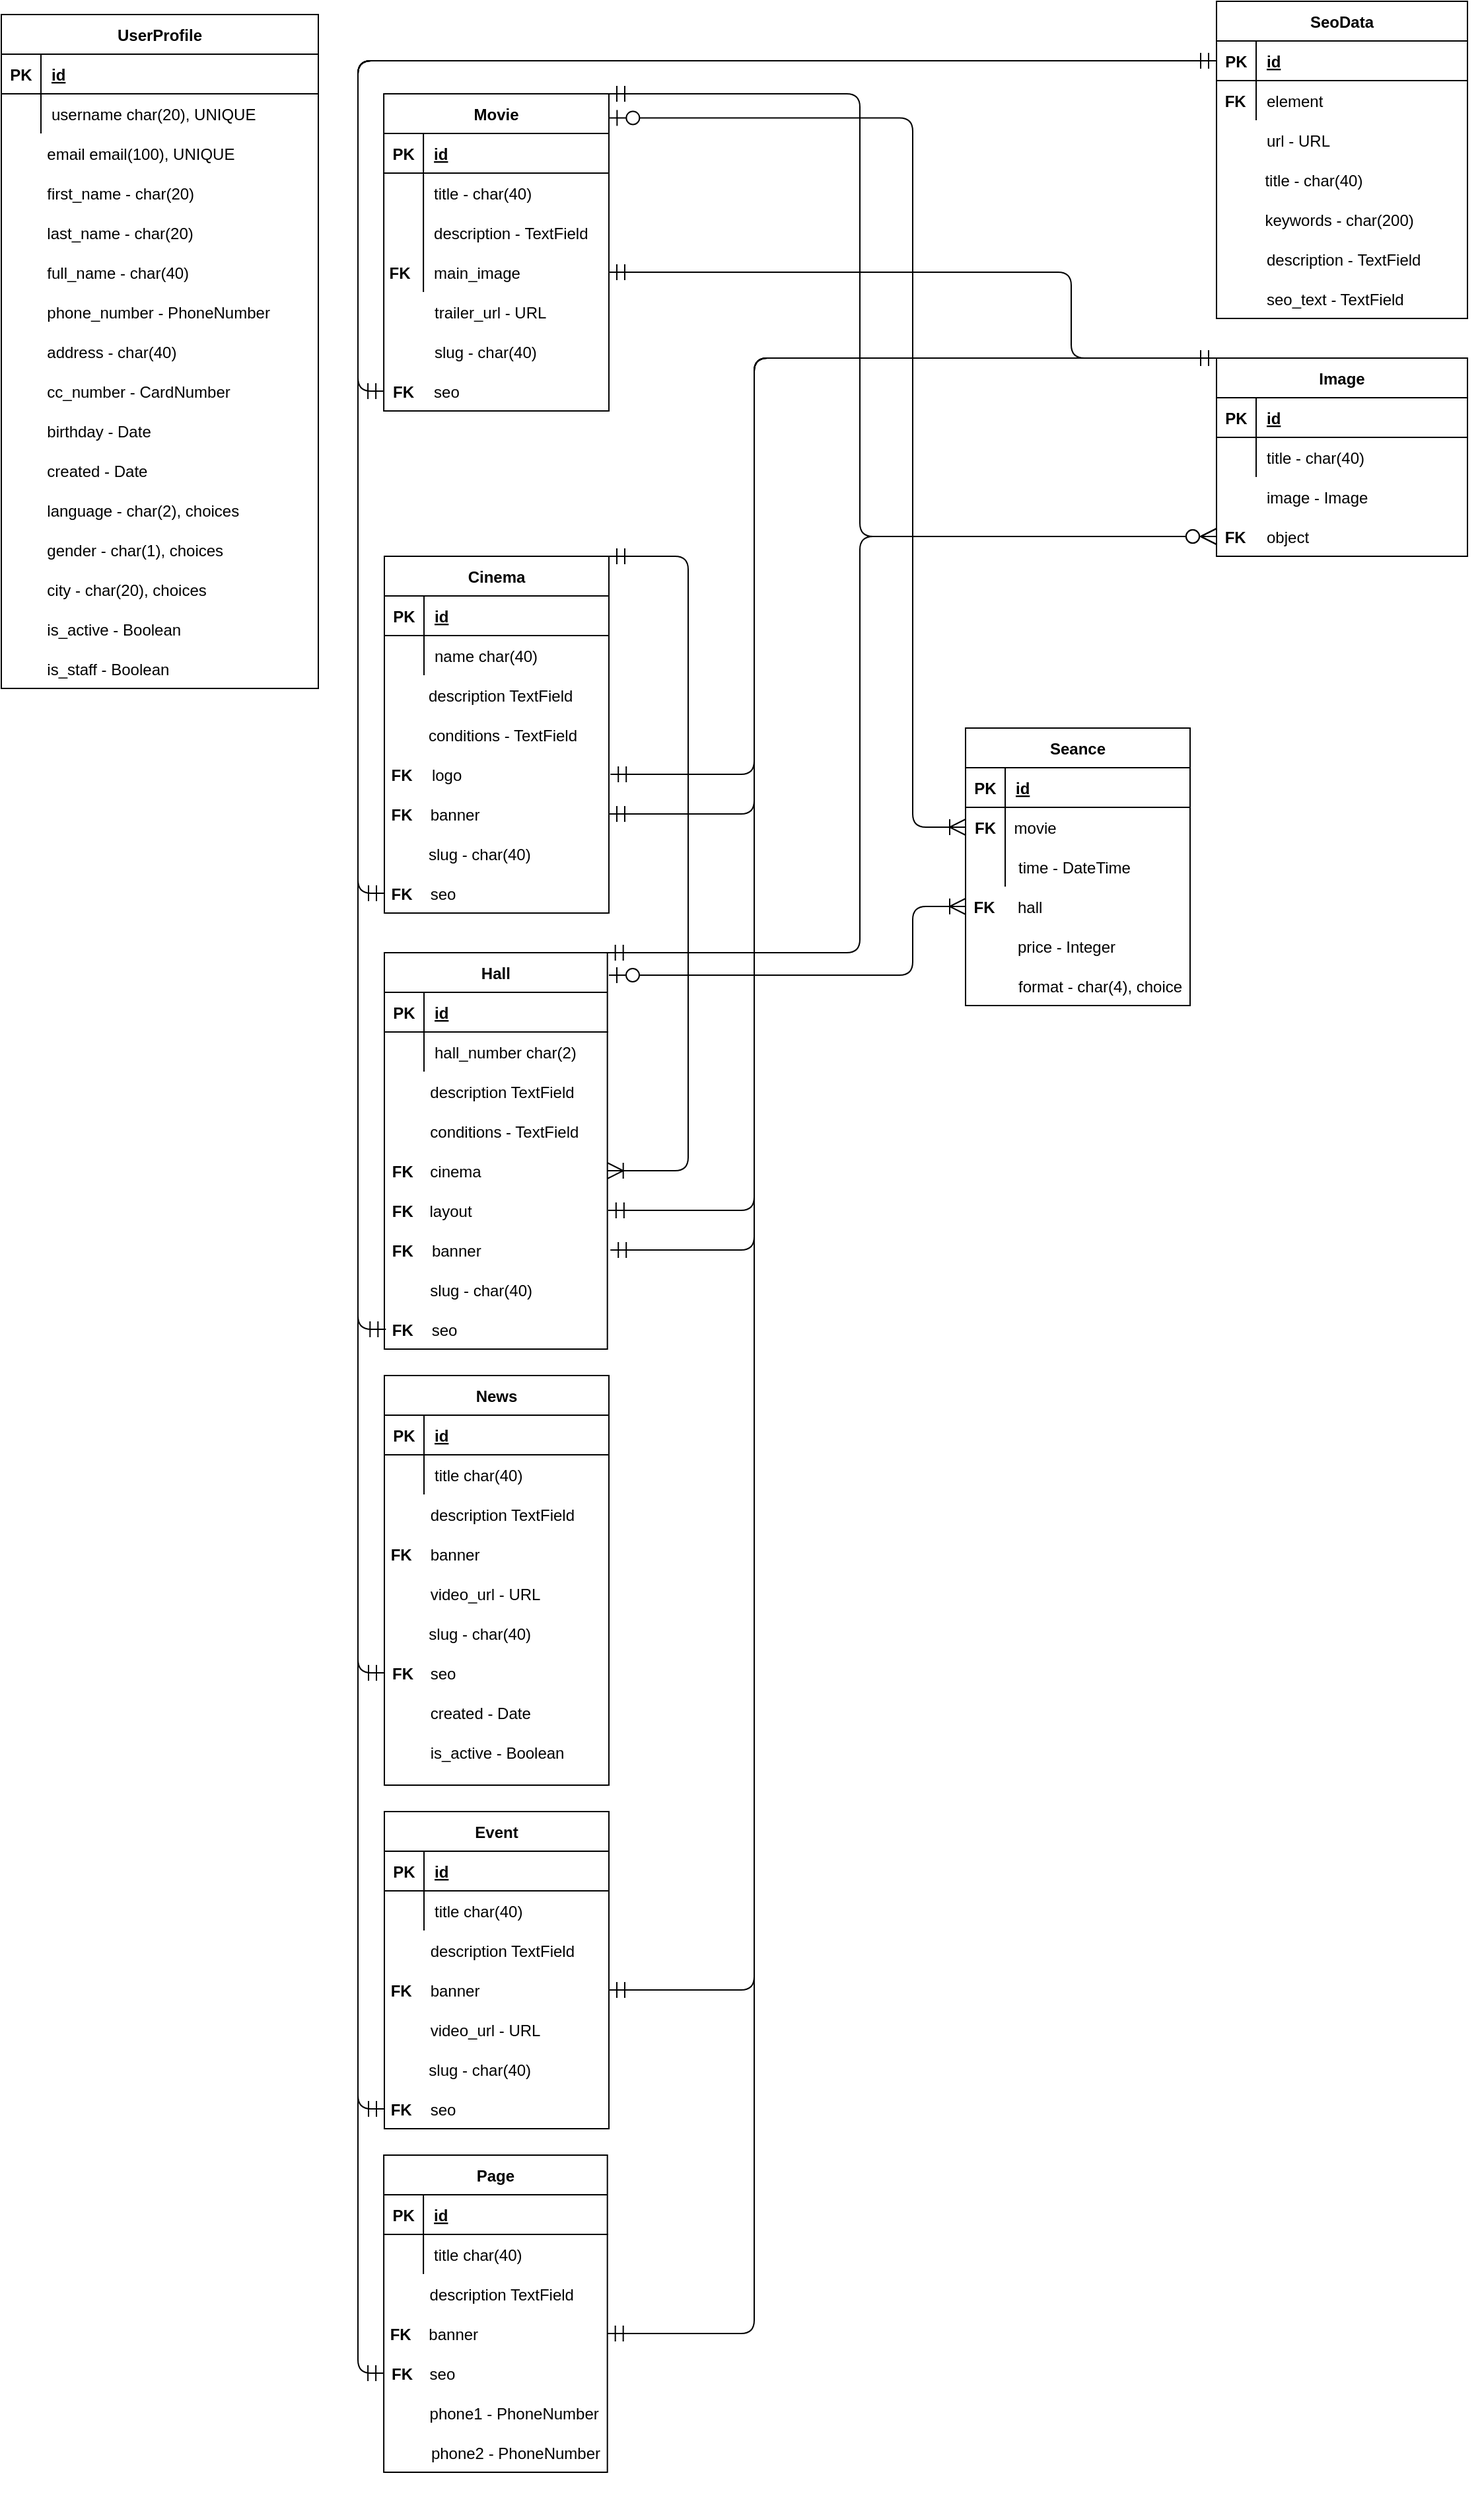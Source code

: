 <mxfile version="14.6.13" type="device"><diagram id="R2lEEEUBdFMjLlhIrx00" name="Page-1"><mxGraphModel dx="1588" dy="960" grid="1" gridSize="10" guides="1" tooltips="1" connect="1" arrows="1" fold="1" page="1" pageScale="1" pageWidth="850" pageHeight="1100" math="0" shadow="0" extFonts="Permanent Marker^https://fonts.googleapis.com/css?family=Permanent+Marker"><root><mxCell id="0"/><mxCell id="1" parent="0"/><mxCell id="EzuhDguVfXSZv2gdV4pf-49" value="" style="group" vertex="1" connectable="0" parent="1"><mxGeometry x="20" y="30" width="240" height="510" as="geometry"/></mxCell><mxCell id="C-vyLk0tnHw3VtMMgP7b-23" value="UserProfile" style="shape=table;startSize=30;container=1;collapsible=1;childLayout=tableLayout;fixedRows=1;rowLines=0;fontStyle=1;align=center;resizeLast=1;" parent="EzuhDguVfXSZv2gdV4pf-49" vertex="1"><mxGeometry width="240" height="510" as="geometry"/></mxCell><mxCell id="C-vyLk0tnHw3VtMMgP7b-24" value="" style="shape=partialRectangle;collapsible=0;dropTarget=0;pointerEvents=0;fillColor=none;points=[[0,0.5],[1,0.5]];portConstraint=eastwest;top=0;left=0;right=0;bottom=1;" parent="C-vyLk0tnHw3VtMMgP7b-23" vertex="1"><mxGeometry y="30" width="240" height="30" as="geometry"/></mxCell><mxCell id="C-vyLk0tnHw3VtMMgP7b-25" value="PK" style="shape=partialRectangle;overflow=hidden;connectable=0;fillColor=none;top=0;left=0;bottom=0;right=0;fontStyle=1;" parent="C-vyLk0tnHw3VtMMgP7b-24" vertex="1"><mxGeometry width="30" height="30" as="geometry"/></mxCell><mxCell id="C-vyLk0tnHw3VtMMgP7b-26" value="id" style="shape=partialRectangle;overflow=hidden;connectable=0;fillColor=none;top=0;left=0;bottom=0;right=0;align=left;spacingLeft=6;fontStyle=5;" parent="C-vyLk0tnHw3VtMMgP7b-24" vertex="1"><mxGeometry x="30" width="210" height="30" as="geometry"/></mxCell><mxCell id="C-vyLk0tnHw3VtMMgP7b-27" value="" style="shape=partialRectangle;collapsible=0;dropTarget=0;pointerEvents=0;fillColor=none;points=[[0,0.5],[1,0.5]];portConstraint=eastwest;top=0;left=0;right=0;bottom=0;" parent="C-vyLk0tnHw3VtMMgP7b-23" vertex="1"><mxGeometry y="60" width="240" height="30" as="geometry"/></mxCell><mxCell id="C-vyLk0tnHw3VtMMgP7b-28" value="" style="shape=partialRectangle;overflow=hidden;connectable=0;fillColor=none;top=0;left=0;bottom=0;right=0;" parent="C-vyLk0tnHw3VtMMgP7b-27" vertex="1"><mxGeometry width="30" height="30" as="geometry"/></mxCell><mxCell id="C-vyLk0tnHw3VtMMgP7b-29" value="username char(20), UNIQUE" style="shape=partialRectangle;overflow=hidden;connectable=0;fillColor=none;top=0;left=0;bottom=0;right=0;align=left;spacingLeft=6;" parent="C-vyLk0tnHw3VtMMgP7b-27" vertex="1"><mxGeometry x="30" width="210" height="30" as="geometry"/></mxCell><mxCell id="EzuhDguVfXSZv2gdV4pf-23" value="email email(100), UNIQUE" style="shape=partialRectangle;overflow=hidden;connectable=0;fillColor=none;top=0;left=0;bottom=0;right=0;align=left;spacingLeft=6;" vertex="1" parent="EzuhDguVfXSZv2gdV4pf-49"><mxGeometry x="26.667" y="90" width="213.333" height="30" as="geometry"/></mxCell><mxCell id="EzuhDguVfXSZv2gdV4pf-24" value="first_name - char(20)" style="shape=partialRectangle;overflow=hidden;connectable=0;fillColor=none;top=0;left=0;bottom=0;right=0;align=left;spacingLeft=6;" vertex="1" parent="EzuhDguVfXSZv2gdV4pf-49"><mxGeometry x="26.667" y="120" width="213.333" height="30" as="geometry"/></mxCell><mxCell id="EzuhDguVfXSZv2gdV4pf-37" value="last_name - char(20)" style="shape=partialRectangle;overflow=hidden;connectable=0;fillColor=none;top=0;left=0;bottom=0;right=0;align=left;spacingLeft=6;" vertex="1" parent="EzuhDguVfXSZv2gdV4pf-49"><mxGeometry x="26.667" y="150" width="213.333" height="30" as="geometry"/></mxCell><mxCell id="EzuhDguVfXSZv2gdV4pf-38" value="full_name - char(40)" style="shape=partialRectangle;overflow=hidden;connectable=0;fillColor=none;top=0;left=0;bottom=0;right=0;align=left;spacingLeft=6;" vertex="1" parent="EzuhDguVfXSZv2gdV4pf-49"><mxGeometry x="26.667" y="180" width="213.333" height="30" as="geometry"/></mxCell><mxCell id="EzuhDguVfXSZv2gdV4pf-39" value="phone_number - PhoneNumber" style="shape=partialRectangle;overflow=hidden;connectable=0;fillColor=none;top=0;left=0;bottom=0;right=0;align=left;spacingLeft=6;" vertex="1" parent="EzuhDguVfXSZv2gdV4pf-49"><mxGeometry x="26.667" y="210" width="213.333" height="30" as="geometry"/></mxCell><mxCell id="EzuhDguVfXSZv2gdV4pf-40" value="address - char(40)" style="shape=partialRectangle;overflow=hidden;connectable=0;fillColor=none;top=0;left=0;bottom=0;right=0;align=left;spacingLeft=6;" vertex="1" parent="EzuhDguVfXSZv2gdV4pf-49"><mxGeometry x="26.667" y="240" width="213.333" height="30" as="geometry"/></mxCell><mxCell id="EzuhDguVfXSZv2gdV4pf-41" value="cc_number - CardNumber" style="shape=partialRectangle;overflow=hidden;connectable=0;fillColor=none;top=0;left=0;bottom=0;right=0;align=left;spacingLeft=6;" vertex="1" parent="EzuhDguVfXSZv2gdV4pf-49"><mxGeometry x="26.667" y="270" width="213.333" height="30" as="geometry"/></mxCell><mxCell id="EzuhDguVfXSZv2gdV4pf-42" value="birthday - Date" style="shape=partialRectangle;overflow=hidden;connectable=0;fillColor=none;top=0;left=0;bottom=0;right=0;align=left;spacingLeft=6;" vertex="1" parent="EzuhDguVfXSZv2gdV4pf-49"><mxGeometry x="26.667" y="300" width="213.333" height="30" as="geometry"/></mxCell><mxCell id="EzuhDguVfXSZv2gdV4pf-43" value="created - Date" style="shape=partialRectangle;overflow=hidden;connectable=0;fillColor=none;top=0;left=0;bottom=0;right=0;align=left;spacingLeft=6;" vertex="1" parent="EzuhDguVfXSZv2gdV4pf-49"><mxGeometry x="26.667" y="330" width="213.333" height="30" as="geometry"/></mxCell><mxCell id="EzuhDguVfXSZv2gdV4pf-44" value="language - char(2), choices" style="shape=partialRectangle;overflow=hidden;connectable=0;fillColor=none;top=0;left=0;bottom=0;right=0;align=left;spacingLeft=6;" vertex="1" parent="EzuhDguVfXSZv2gdV4pf-49"><mxGeometry x="26.667" y="360" width="213.333" height="30" as="geometry"/></mxCell><mxCell id="EzuhDguVfXSZv2gdV4pf-45" value="gender - char(1), choices" style="shape=partialRectangle;overflow=hidden;connectable=0;fillColor=none;top=0;left=0;bottom=0;right=0;align=left;spacingLeft=6;" vertex="1" parent="EzuhDguVfXSZv2gdV4pf-49"><mxGeometry x="26.667" y="390" width="213.333" height="30" as="geometry"/></mxCell><mxCell id="EzuhDguVfXSZv2gdV4pf-46" value="city - char(20), choices" style="shape=partialRectangle;overflow=hidden;connectable=0;fillColor=none;top=0;left=0;bottom=0;right=0;align=left;spacingLeft=6;" vertex="1" parent="EzuhDguVfXSZv2gdV4pf-49"><mxGeometry x="26.667" y="420" width="213.333" height="30" as="geometry"/></mxCell><mxCell id="EzuhDguVfXSZv2gdV4pf-47" value="is_active - Boolean" style="shape=partialRectangle;overflow=hidden;connectable=0;fillColor=none;top=0;left=0;bottom=0;right=0;align=left;spacingLeft=6;" vertex="1" parent="EzuhDguVfXSZv2gdV4pf-49"><mxGeometry x="26.667" y="450" width="213.333" height="30" as="geometry"/></mxCell><mxCell id="EzuhDguVfXSZv2gdV4pf-48" value="is_staff - Boolean" style="shape=partialRectangle;overflow=hidden;connectable=0;fillColor=none;top=0;left=0;bottom=0;right=0;align=left;spacingLeft=6;" vertex="1" parent="EzuhDguVfXSZv2gdV4pf-49"><mxGeometry x="26.667" y="480" width="213.333" height="30" as="geometry"/></mxCell><mxCell id="EzuhDguVfXSZv2gdV4pf-133" value="" style="group" vertex="1" connectable="0" parent="1"><mxGeometry x="310" y="1060" width="170" height="310" as="geometry"/></mxCell><mxCell id="EzuhDguVfXSZv2gdV4pf-134" value="News" style="shape=table;startSize=30;container=1;collapsible=1;childLayout=tableLayout;fixedRows=1;rowLines=0;fontStyle=1;align=center;resizeLast=1;" vertex="1" parent="EzuhDguVfXSZv2gdV4pf-133"><mxGeometry width="170" height="310" as="geometry"/></mxCell><mxCell id="EzuhDguVfXSZv2gdV4pf-135" value="" style="shape=partialRectangle;collapsible=0;dropTarget=0;pointerEvents=0;fillColor=none;points=[[0,0.5],[1,0.5]];portConstraint=eastwest;top=0;left=0;right=0;bottom=1;" vertex="1" parent="EzuhDguVfXSZv2gdV4pf-134"><mxGeometry y="30" width="170" height="30" as="geometry"/></mxCell><mxCell id="EzuhDguVfXSZv2gdV4pf-136" value="PK" style="shape=partialRectangle;overflow=hidden;connectable=0;fillColor=none;top=0;left=0;bottom=0;right=0;fontStyle=1;" vertex="1" parent="EzuhDguVfXSZv2gdV4pf-135"><mxGeometry width="30" height="30" as="geometry"/></mxCell><mxCell id="EzuhDguVfXSZv2gdV4pf-137" value="id" style="shape=partialRectangle;overflow=hidden;connectable=0;fillColor=none;top=0;left=0;bottom=0;right=0;align=left;spacingLeft=6;fontStyle=5;" vertex="1" parent="EzuhDguVfXSZv2gdV4pf-135"><mxGeometry x="30" width="140" height="30" as="geometry"/></mxCell><mxCell id="EzuhDguVfXSZv2gdV4pf-138" value="" style="shape=partialRectangle;collapsible=0;dropTarget=0;pointerEvents=0;fillColor=none;points=[[0,0.5],[1,0.5]];portConstraint=eastwest;top=0;left=0;right=0;bottom=0;" vertex="1" parent="EzuhDguVfXSZv2gdV4pf-134"><mxGeometry y="60" width="170" height="30" as="geometry"/></mxCell><mxCell id="EzuhDguVfXSZv2gdV4pf-139" value="" style="shape=partialRectangle;overflow=hidden;connectable=0;fillColor=none;top=0;left=0;bottom=0;right=0;" vertex="1" parent="EzuhDguVfXSZv2gdV4pf-138"><mxGeometry width="30" height="30" as="geometry"/></mxCell><mxCell id="EzuhDguVfXSZv2gdV4pf-140" value="title char(40)" style="shape=partialRectangle;overflow=hidden;connectable=0;fillColor=none;top=0;left=0;bottom=0;right=0;align=left;spacingLeft=6;" vertex="1" parent="EzuhDguVfXSZv2gdV4pf-138"><mxGeometry x="30" width="140" height="30" as="geometry"/></mxCell><mxCell id="EzuhDguVfXSZv2gdV4pf-141" value="description TextField" style="shape=partialRectangle;overflow=hidden;connectable=0;fillColor=none;top=0;left=0;bottom=0;right=0;align=left;spacingLeft=6;" vertex="1" parent="EzuhDguVfXSZv2gdV4pf-133"><mxGeometry x="26.842" y="90" width="214.737" height="30" as="geometry"/></mxCell><mxCell id="EzuhDguVfXSZv2gdV4pf-143" value="video_url - URL" style="shape=partialRectangle;overflow=hidden;connectable=0;fillColor=none;top=0;left=0;bottom=0;right=0;align=left;spacingLeft=6;" vertex="1" parent="EzuhDguVfXSZv2gdV4pf-133"><mxGeometry x="26.842" y="150" width="214.737" height="30" as="geometry"/></mxCell><mxCell id="EzuhDguVfXSZv2gdV4pf-147" value="slug - char(40)" style="shape=partialRectangle;connectable=0;fillColor=none;top=0;left=0;bottom=0;right=0;align=left;spacingLeft=6;overflow=hidden;" vertex="1" parent="EzuhDguVfXSZv2gdV4pf-133"><mxGeometry x="25.675" y="180" width="128.375" height="30" as="geometry"/></mxCell><mxCell id="EzuhDguVfXSZv2gdV4pf-153" value="FK" style="shape=partialRectangle;connectable=0;fillColor=none;top=0;left=0;bottom=0;right=0;fontStyle=1;overflow=hidden;" vertex="1" parent="EzuhDguVfXSZv2gdV4pf-133"><mxGeometry x="-5.086e-14" y="120" width="25.675" height="30" as="geometry"/></mxCell><mxCell id="EzuhDguVfXSZv2gdV4pf-234" value="FK" style="shape=partialRectangle;connectable=0;fillColor=none;top=0;left=0;bottom=0;right=0;fontStyle=1;overflow=hidden;" vertex="1" parent="EzuhDguVfXSZv2gdV4pf-133"><mxGeometry x="1.163" y="210" width="25.675" height="30" as="geometry"/></mxCell><mxCell id="EzuhDguVfXSZv2gdV4pf-332" value="" style="shape=partialRectangle;collapsible=0;dropTarget=0;pointerEvents=0;fillColor=none;points=[[0,0.5],[1,0.5]];portConstraint=eastwest;top=0;left=0;right=0;bottom=0;" vertex="1" parent="EzuhDguVfXSZv2gdV4pf-133"><mxGeometry y="210" width="170" height="30" as="geometry"/></mxCell><mxCell id="EzuhDguVfXSZv2gdV4pf-333" value="" style="shape=partialRectangle;overflow=hidden;connectable=0;fillColor=none;top=0;left=0;bottom=0;right=0;" vertex="1" parent="EzuhDguVfXSZv2gdV4pf-332"><mxGeometry width="26.842" height="30" as="geometry"/></mxCell><mxCell id="EzuhDguVfXSZv2gdV4pf-334" value="seo" style="shape=partialRectangle;overflow=hidden;connectable=0;fillColor=none;top=0;left=0;bottom=0;right=0;align=left;spacingLeft=6;" vertex="1" parent="EzuhDguVfXSZv2gdV4pf-332"><mxGeometry x="26.842" width="143.158" height="30" as="geometry"/></mxCell><mxCell id="EzuhDguVfXSZv2gdV4pf-339" value="" style="shape=partialRectangle;collapsible=0;dropTarget=0;pointerEvents=0;fillColor=none;points=[[0,0.5],[1,0.5]];portConstraint=eastwest;top=0;left=0;right=0;bottom=0;" vertex="1" parent="EzuhDguVfXSZv2gdV4pf-133"><mxGeometry y="120" width="170" height="30" as="geometry"/></mxCell><mxCell id="EzuhDguVfXSZv2gdV4pf-340" value="" style="shape=partialRectangle;overflow=hidden;connectable=0;fillColor=none;top=0;left=0;bottom=0;right=0;" vertex="1" parent="EzuhDguVfXSZv2gdV4pf-339"><mxGeometry width="26.842" height="30" as="geometry"/></mxCell><mxCell id="EzuhDguVfXSZv2gdV4pf-341" value="banner" style="shape=partialRectangle;overflow=hidden;connectable=0;fillColor=none;top=0;left=0;bottom=0;right=0;align=left;spacingLeft=6;" vertex="1" parent="EzuhDguVfXSZv2gdV4pf-339"><mxGeometry x="26.842" width="143.158" height="30" as="geometry"/></mxCell><mxCell id="EzuhDguVfXSZv2gdV4pf-364" value="" style="shape=partialRectangle;collapsible=0;dropTarget=0;pointerEvents=0;fillColor=none;points=[[0,0.5],[1,0.5]];portConstraint=eastwest;top=0;left=0;right=0;bottom=0;" vertex="1" parent="EzuhDguVfXSZv2gdV4pf-133"><mxGeometry y="240" width="170" height="30" as="geometry"/></mxCell><mxCell id="EzuhDguVfXSZv2gdV4pf-365" value="" style="shape=partialRectangle;overflow=hidden;connectable=0;fillColor=none;top=0;left=0;bottom=0;right=0;" vertex="1" parent="EzuhDguVfXSZv2gdV4pf-364"><mxGeometry width="26.842" height="30" as="geometry"/></mxCell><mxCell id="EzuhDguVfXSZv2gdV4pf-366" value="created - Date" style="shape=partialRectangle;overflow=hidden;connectable=0;fillColor=none;top=0;left=0;bottom=0;right=0;align=left;spacingLeft=6;" vertex="1" parent="EzuhDguVfXSZv2gdV4pf-364"><mxGeometry x="26.842" width="143.158" height="30" as="geometry"/></mxCell><mxCell id="EzuhDguVfXSZv2gdV4pf-368" value="" style="shape=partialRectangle;collapsible=0;dropTarget=0;pointerEvents=0;fillColor=none;points=[[0,0.5],[1,0.5]];portConstraint=eastwest;top=0;left=0;right=0;bottom=0;" vertex="1" parent="EzuhDguVfXSZv2gdV4pf-133"><mxGeometry y="270" width="170" height="30" as="geometry"/></mxCell><mxCell id="EzuhDguVfXSZv2gdV4pf-369" value="" style="shape=partialRectangle;overflow=hidden;connectable=0;fillColor=none;top=0;left=0;bottom=0;right=0;" vertex="1" parent="EzuhDguVfXSZv2gdV4pf-368"><mxGeometry width="26.842" height="30" as="geometry"/></mxCell><mxCell id="EzuhDguVfXSZv2gdV4pf-370" value="is_active - Boolean" style="shape=partialRectangle;overflow=hidden;connectable=0;fillColor=none;top=0;left=0;bottom=0;right=0;align=left;spacingLeft=6;" vertex="1" parent="EzuhDguVfXSZv2gdV4pf-368"><mxGeometry x="26.842" width="143.158" height="30" as="geometry"/></mxCell><mxCell id="EzuhDguVfXSZv2gdV4pf-214" value="" style="group" vertex="1" connectable="0" parent="1"><mxGeometry x="940" y="20" width="200" height="240" as="geometry"/></mxCell><mxCell id="EzuhDguVfXSZv2gdV4pf-285" value="" style="group" vertex="1" connectable="0" parent="EzuhDguVfXSZv2gdV4pf-214"><mxGeometry x="-5.684e-14" width="190.0" height="240" as="geometry"/></mxCell><mxCell id="EzuhDguVfXSZv2gdV4pf-215" value="SeoData" style="shape=table;startSize=30;container=1;collapsible=1;childLayout=tableLayout;fixedRows=1;rowLines=0;fontStyle=1;align=center;resizeLast=1;" vertex="1" parent="EzuhDguVfXSZv2gdV4pf-285"><mxGeometry x="5.684e-14" width="190" height="240" as="geometry"/></mxCell><mxCell id="EzuhDguVfXSZv2gdV4pf-216" value="" style="shape=partialRectangle;collapsible=0;dropTarget=0;pointerEvents=0;fillColor=none;points=[[0,0.5],[1,0.5]];portConstraint=eastwest;top=0;left=0;right=0;bottom=1;" vertex="1" parent="EzuhDguVfXSZv2gdV4pf-215"><mxGeometry y="30" width="190" height="30" as="geometry"/></mxCell><mxCell id="EzuhDguVfXSZv2gdV4pf-217" value="PK" style="shape=partialRectangle;overflow=hidden;connectable=0;fillColor=none;top=0;left=0;bottom=0;right=0;fontStyle=1;" vertex="1" parent="EzuhDguVfXSZv2gdV4pf-216"><mxGeometry width="30" height="30" as="geometry"/></mxCell><mxCell id="EzuhDguVfXSZv2gdV4pf-218" value="id" style="shape=partialRectangle;overflow=hidden;connectable=0;fillColor=none;top=0;left=0;bottom=0;right=0;align=left;spacingLeft=6;fontStyle=5;" vertex="1" parent="EzuhDguVfXSZv2gdV4pf-216"><mxGeometry x="30" width="160" height="30" as="geometry"/></mxCell><mxCell id="EzuhDguVfXSZv2gdV4pf-219" value="" style="shape=partialRectangle;collapsible=0;dropTarget=0;pointerEvents=0;fillColor=none;points=[[0,0.5],[1,0.5]];portConstraint=eastwest;top=0;left=0;right=0;bottom=0;" vertex="1" parent="EzuhDguVfXSZv2gdV4pf-215"><mxGeometry y="60" width="190" height="30" as="geometry"/></mxCell><mxCell id="EzuhDguVfXSZv2gdV4pf-220" value="" style="shape=partialRectangle;overflow=hidden;connectable=0;fillColor=none;top=0;left=0;bottom=0;right=0;" vertex="1" parent="EzuhDguVfXSZv2gdV4pf-219"><mxGeometry width="30" height="30" as="geometry"/></mxCell><mxCell id="EzuhDguVfXSZv2gdV4pf-221" value="" style="shape=partialRectangle;overflow=hidden;connectable=0;fillColor=none;top=0;left=0;bottom=0;right=0;align=left;spacingLeft=6;" vertex="1" parent="EzuhDguVfXSZv2gdV4pf-219"><mxGeometry x="30" width="160" height="30" as="geometry"/></mxCell><mxCell id="EzuhDguVfXSZv2gdV4pf-226" value="title - char(40)" style="shape=partialRectangle;connectable=0;fillColor=none;top=0;left=0;bottom=0;right=0;align=left;spacingLeft=6;overflow=hidden;" vertex="1" parent="EzuhDguVfXSZv2gdV4pf-285"><mxGeometry x="28.696" y="120" width="143.478" height="30" as="geometry"/></mxCell><mxCell id="EzuhDguVfXSZv2gdV4pf-227" value="keywords - char(200)" style="shape=partialRectangle;connectable=0;fillColor=none;top=0;left=0;bottom=0;right=0;align=left;spacingLeft=6;overflow=hidden;" vertex="1" parent="EzuhDguVfXSZv2gdV4pf-285"><mxGeometry x="28.7" y="150" width="161.3" height="30" as="geometry"/></mxCell><mxCell id="EzuhDguVfXSZv2gdV4pf-228" value="description - TextField" style="shape=partialRectangle;connectable=0;fillColor=none;top=0;left=0;bottom=0;right=0;align=left;spacingLeft=6;overflow=hidden;" vertex="1" parent="EzuhDguVfXSZv2gdV4pf-285"><mxGeometry x="30.0" y="180" width="160" height="30" as="geometry"/></mxCell><mxCell id="EzuhDguVfXSZv2gdV4pf-229" value="FK" style="shape=partialRectangle;connectable=0;fillColor=none;top=0;left=0;bottom=0;right=0;fontStyle=1;overflow=hidden;" vertex="1" parent="EzuhDguVfXSZv2gdV4pf-285"><mxGeometry y="60" width="28.696" height="30" as="geometry"/></mxCell><mxCell id="EzuhDguVfXSZv2gdV4pf-230" value="url - URL" style="shape=partialRectangle;connectable=0;fillColor=none;top=0;left=0;bottom=0;right=0;align=left;spacingLeft=6;overflow=hidden;" vertex="1" parent="EzuhDguVfXSZv2gdV4pf-285"><mxGeometry x="29.996" y="90" width="143.478" height="30" as="geometry"/></mxCell><mxCell id="EzuhDguVfXSZv2gdV4pf-276" value="" style="shape=partialRectangle;collapsible=0;dropTarget=0;pointerEvents=0;fillColor=none;points=[[0,0.5],[1,0.5]];portConstraint=eastwest;top=0;left=0;right=0;bottom=0;" vertex="1" parent="EzuhDguVfXSZv2gdV4pf-285"><mxGeometry x="5.684e-14" y="210" width="190" height="30" as="geometry"/></mxCell><mxCell id="EzuhDguVfXSZv2gdV4pf-277" value="" style="shape=partialRectangle;overflow=hidden;connectable=0;fillColor=none;top=0;left=0;bottom=0;right=0;" vertex="1" parent="EzuhDguVfXSZv2gdV4pf-276"><mxGeometry width="30.0" height="30" as="geometry"/></mxCell><mxCell id="EzuhDguVfXSZv2gdV4pf-278" value="seo_text - TextField" style="shape=partialRectangle;overflow=hidden;connectable=0;fillColor=none;top=0;left=0;bottom=0;right=0;align=left;spacingLeft=6;" vertex="1" parent="EzuhDguVfXSZv2gdV4pf-276"><mxGeometry x="30.0" width="160.0" height="30" as="geometry"/></mxCell><mxCell id="EzuhDguVfXSZv2gdV4pf-246" value="" style="shape=partialRectangle;collapsible=0;dropTarget=0;pointerEvents=0;fillColor=none;points=[[0,0.5],[1,0.5]];portConstraint=eastwest;top=0;left=0;right=0;bottom=0;" vertex="1" parent="EzuhDguVfXSZv2gdV4pf-285"><mxGeometry y="60" width="190" height="30" as="geometry"/></mxCell><mxCell id="EzuhDguVfXSZv2gdV4pf-247" value="" style="shape=partialRectangle;overflow=hidden;connectable=0;fillColor=none;top=0;left=0;bottom=0;right=0;" vertex="1" parent="EzuhDguVfXSZv2gdV4pf-246"><mxGeometry width="30" height="30" as="geometry"/></mxCell><mxCell id="EzuhDguVfXSZv2gdV4pf-248" value="element" style="shape=partialRectangle;overflow=hidden;connectable=0;fillColor=none;top=0;left=0;bottom=0;right=0;align=left;spacingLeft=6;" vertex="1" parent="EzuhDguVfXSZv2gdV4pf-246"><mxGeometry x="30" width="160" height="30" as="geometry"/></mxCell><mxCell id="EzuhDguVfXSZv2gdV4pf-244" value="" style="edgeStyle=orthogonalEdgeStyle;fontSize=12;html=1;endArrow=ERoneToMany;startArrow=ERmandOne;exitX=1;exitY=0;exitDx=0;exitDy=0;entryX=1;entryY=0.5;entryDx=0;entryDy=0;endSize=10;startSize=10;" edge="1" parent="1" source="EzuhDguVfXSZv2gdV4pf-61" target="EzuhDguVfXSZv2gdV4pf-241"><mxGeometry width="100" height="100" relative="1" as="geometry"><mxPoint x="1050" y="840" as="sourcePoint"/><mxPoint x="1150" y="740" as="targetPoint"/><Array as="points"><mxPoint x="540" y="440"/><mxPoint x="540" y="905"/></Array></mxGeometry></mxCell><mxCell id="EzuhDguVfXSZv2gdV4pf-245" value="" style="edgeStyle=orthogonalEdgeStyle;fontSize=12;html=1;endArrow=ERmandOne;startArrow=ERmandOne;startSize=10;endSize=10;entryX=0;entryY=0.5;entryDx=0;entryDy=0;exitX=0;exitY=0.5;exitDx=0;exitDy=0;" edge="1" parent="1" source="EzuhDguVfXSZv2gdV4pf-433" target="EzuhDguVfXSZv2gdV4pf-216"><mxGeometry width="100" height="100" relative="1" as="geometry"><mxPoint x="300" y="380" as="sourcePoint"/><mxPoint x="550" y="130" as="targetPoint"/><Array as="points"><mxPoint x="290" y="315"/><mxPoint x="290" y="65"/></Array></mxGeometry></mxCell><mxCell id="EzuhDguVfXSZv2gdV4pf-270" value="" style="edgeStyle=orthogonalEdgeStyle;fontSize=12;html=1;endArrow=ERmandOne;startArrow=ERmandOne;startSize=10;endSize=10;entryX=0;entryY=0.5;entryDx=0;entryDy=0;exitX=0;exitY=0.5;exitDx=0;exitDy=0;" edge="1" parent="1" source="EzuhDguVfXSZv2gdV4pf-267" target="EzuhDguVfXSZv2gdV4pf-216"><mxGeometry width="100" height="100" relative="1" as="geometry"><mxPoint x="490" y="565" as="sourcePoint"/><mxPoint x="700" y="75" as="targetPoint"/><Array as="points"><mxPoint x="290" y="695"/><mxPoint x="290" y="65"/></Array></mxGeometry></mxCell><mxCell id="EzuhDguVfXSZv2gdV4pf-272" value="" style="group" vertex="1" connectable="0" parent="1"><mxGeometry x="309.56" y="90" width="173.342" height="270" as="geometry"/></mxCell><mxCell id="EzuhDguVfXSZv2gdV4pf-19" value="" style="group" vertex="1" connectable="0" parent="EzuhDguVfXSZv2gdV4pf-272"><mxGeometry width="173.342" height="270" as="geometry"/></mxCell><mxCell id="EzuhDguVfXSZv2gdV4pf-2" value="Movie" style="shape=table;startSize=30;container=1;collapsible=1;childLayout=tableLayout;fixedRows=1;rowLines=0;fontStyle=1;align=center;resizeLast=1;" vertex="1" parent="EzuhDguVfXSZv2gdV4pf-19"><mxGeometry width="170.44" height="240" as="geometry"/></mxCell><mxCell id="EzuhDguVfXSZv2gdV4pf-3" value="" style="shape=partialRectangle;collapsible=0;dropTarget=0;pointerEvents=0;fillColor=none;top=0;left=0;bottom=1;right=0;points=[[0,0.5],[1,0.5]];portConstraint=eastwest;" vertex="1" parent="EzuhDguVfXSZv2gdV4pf-2"><mxGeometry y="30" width="170.44" height="30" as="geometry"/></mxCell><mxCell id="EzuhDguVfXSZv2gdV4pf-4" value="PK" style="shape=partialRectangle;connectable=0;fillColor=none;top=0;left=0;bottom=0;right=0;fontStyle=1;overflow=hidden;" vertex="1" parent="EzuhDguVfXSZv2gdV4pf-3"><mxGeometry width="30" height="30" as="geometry"/></mxCell><mxCell id="EzuhDguVfXSZv2gdV4pf-5" value="id" style="shape=partialRectangle;connectable=0;fillColor=none;top=0;left=0;bottom=0;right=0;align=left;spacingLeft=6;fontStyle=5;overflow=hidden;" vertex="1" parent="EzuhDguVfXSZv2gdV4pf-3"><mxGeometry x="30" width="140.44" height="30" as="geometry"/></mxCell><mxCell id="EzuhDguVfXSZv2gdV4pf-6" value="" style="shape=partialRectangle;collapsible=0;dropTarget=0;pointerEvents=0;fillColor=none;top=0;left=0;bottom=0;right=0;points=[[0,0.5],[1,0.5]];portConstraint=eastwest;" vertex="1" parent="EzuhDguVfXSZv2gdV4pf-2"><mxGeometry y="60" width="170.44" height="30" as="geometry"/></mxCell><mxCell id="EzuhDguVfXSZv2gdV4pf-7" value="" style="shape=partialRectangle;connectable=0;fillColor=none;top=0;left=0;bottom=0;right=0;editable=1;overflow=hidden;" vertex="1" parent="EzuhDguVfXSZv2gdV4pf-6"><mxGeometry width="30" height="30" as="geometry"/></mxCell><mxCell id="EzuhDguVfXSZv2gdV4pf-8" value="title - char(40)" style="shape=partialRectangle;connectable=0;fillColor=none;top=0;left=0;bottom=0;right=0;align=left;spacingLeft=6;overflow=hidden;" vertex="1" parent="EzuhDguVfXSZv2gdV4pf-6"><mxGeometry x="30" width="140.44" height="30" as="geometry"/></mxCell><mxCell id="EzuhDguVfXSZv2gdV4pf-9" value="" style="shape=partialRectangle;collapsible=0;dropTarget=0;pointerEvents=0;fillColor=none;top=0;left=0;bottom=0;right=0;points=[[0,0.5],[1,0.5]];portConstraint=eastwest;" vertex="1" parent="EzuhDguVfXSZv2gdV4pf-2"><mxGeometry y="90" width="170.44" height="30" as="geometry"/></mxCell><mxCell id="EzuhDguVfXSZv2gdV4pf-10" value="" style="shape=partialRectangle;connectable=0;fillColor=none;top=0;left=0;bottom=0;right=0;editable=1;overflow=hidden;" vertex="1" parent="EzuhDguVfXSZv2gdV4pf-9"><mxGeometry width="30" height="30" as="geometry"/></mxCell><mxCell id="EzuhDguVfXSZv2gdV4pf-11" value="description - TextField" style="shape=partialRectangle;connectable=0;fillColor=none;top=0;left=0;bottom=0;right=0;align=left;spacingLeft=6;overflow=hidden;" vertex="1" parent="EzuhDguVfXSZv2gdV4pf-9"><mxGeometry x="30" width="140.44" height="30" as="geometry"/></mxCell><mxCell id="EzuhDguVfXSZv2gdV4pf-12" value="" style="shape=partialRectangle;collapsible=0;dropTarget=0;pointerEvents=0;fillColor=none;top=0;left=0;bottom=0;right=0;points=[[0,0.5],[1,0.5]];portConstraint=eastwest;" vertex="1" parent="EzuhDguVfXSZv2gdV4pf-2"><mxGeometry y="120" width="170.44" height="30" as="geometry"/></mxCell><mxCell id="EzuhDguVfXSZv2gdV4pf-13" value="" style="shape=partialRectangle;connectable=0;fillColor=none;top=0;left=0;bottom=0;right=0;editable=1;overflow=hidden;" vertex="1" parent="EzuhDguVfXSZv2gdV4pf-12"><mxGeometry width="30" height="30" as="geometry"/></mxCell><mxCell id="EzuhDguVfXSZv2gdV4pf-14" value="main_image" style="shape=partialRectangle;connectable=0;fillColor=none;top=0;left=0;bottom=0;right=0;align=left;spacingLeft=6;overflow=hidden;" vertex="1" parent="EzuhDguVfXSZv2gdV4pf-12"><mxGeometry x="30" width="140.44" height="30" as="geometry"/></mxCell><mxCell id="EzuhDguVfXSZv2gdV4pf-18" value="" style="shape=partialRectangle;connectable=0;fillColor=none;top=0;left=0;bottom=0;right=0;align=left;spacingLeft=6;overflow=hidden;" vertex="1" parent="EzuhDguVfXSZv2gdV4pf-19"><mxGeometry x="24.349" y="150" width="121.743" height="30" as="geometry"/></mxCell><mxCell id="EzuhDguVfXSZv2gdV4pf-20" value="" style="shape=partialRectangle;connectable=0;fillColor=none;top=0;left=0;bottom=0;right=0;editable=1;overflow=hidden;" vertex="1" parent="EzuhDguVfXSZv2gdV4pf-19"><mxGeometry y="150" width="24.349" height="30" as="geometry"/></mxCell><mxCell id="EzuhDguVfXSZv2gdV4pf-22" value="" style="shape=partialRectangle;connectable=0;fillColor=none;top=0;left=0;bottom=0;right=0;editable=1;overflow=hidden;" vertex="1" parent="EzuhDguVfXSZv2gdV4pf-19"><mxGeometry y="180" width="24.349" height="30" as="geometry"/></mxCell><mxCell id="EzuhDguVfXSZv2gdV4pf-50" value="FK" style="shape=partialRectangle;connectable=0;fillColor=none;top=0;left=0;bottom=0;right=0;fontStyle=1;overflow=hidden;" vertex="1" parent="EzuhDguVfXSZv2gdV4pf-19"><mxGeometry y="120" width="24.349" height="30" as="geometry"/></mxCell><mxCell id="EzuhDguVfXSZv2gdV4pf-51" value="" style="shape=partialRectangle;collapsible=0;dropTarget=0;pointerEvents=0;fillColor=none;top=0;left=0;bottom=0;right=0;points=[[0,0.5],[1,0.5]];portConstraint=eastwest;" vertex="1" parent="EzuhDguVfXSZv2gdV4pf-19"><mxGeometry y="150" width="146.091" height="30" as="geometry"/></mxCell><mxCell id="EzuhDguVfXSZv2gdV4pf-52" value="" style="shape=partialRectangle;connectable=0;fillColor=none;top=0;left=0;bottom=0;right=0;editable=1;overflow=hidden;" vertex="1" parent="EzuhDguVfXSZv2gdV4pf-51"><mxGeometry width="24.349" height="30" as="geometry"/></mxCell><mxCell id="EzuhDguVfXSZv2gdV4pf-55" value="slug - char(40)" style="shape=partialRectangle;connectable=0;fillColor=none;top=0;left=0;bottom=0;right=0;align=left;spacingLeft=6;overflow=hidden;" vertex="1" parent="EzuhDguVfXSZv2gdV4pf-19"><mxGeometry x="30.439" y="180" width="121.743" height="30" as="geometry"/></mxCell><mxCell id="EzuhDguVfXSZv2gdV4pf-237" value="FK" style="shape=partialRectangle;connectable=0;fillColor=none;top=0;left=0;bottom=0;right=0;fontStyle=1;overflow=hidden;" vertex="1" parent="EzuhDguVfXSZv2gdV4pf-19"><mxGeometry y="210" width="30" height="30" as="geometry"/></mxCell><mxCell id="EzuhDguVfXSZv2gdV4pf-53" value="trailer_url - URL" style="shape=partialRectangle;connectable=0;fillColor=none;top=0;left=0;bottom=0;right=0;align=left;spacingLeft=6;overflow=hidden;" vertex="1" parent="EzuhDguVfXSZv2gdV4pf-19"><mxGeometry x="30.439" y="150" width="121.743" height="30" as="geometry"/></mxCell><mxCell id="EzuhDguVfXSZv2gdV4pf-433" value="" style="shape=partialRectangle;collapsible=0;dropTarget=0;pointerEvents=0;fillColor=none;top=0;left=0;bottom=0;right=0;points=[[0,0.5],[1,0.5]];portConstraint=eastwest;" vertex="1" parent="EzuhDguVfXSZv2gdV4pf-19"><mxGeometry y="210" width="170.44" height="30" as="geometry"/></mxCell><mxCell id="EzuhDguVfXSZv2gdV4pf-434" value="" style="shape=partialRectangle;connectable=0;fillColor=none;top=0;left=0;bottom=0;right=0;editable=1;overflow=hidden;" vertex="1" parent="EzuhDguVfXSZv2gdV4pf-433"><mxGeometry width="30" height="30" as="geometry"/></mxCell><mxCell id="EzuhDguVfXSZv2gdV4pf-435" value="seo" style="shape=partialRectangle;connectable=0;fillColor=none;top=0;left=0;bottom=0;right=0;align=left;spacingLeft=6;overflow=hidden;" vertex="1" parent="EzuhDguVfXSZv2gdV4pf-433"><mxGeometry x="30" width="140.44" height="30" as="geometry"/></mxCell><mxCell id="EzuhDguVfXSZv2gdV4pf-252" value="" style="shape=partialRectangle;collapsible=0;dropTarget=0;pointerEvents=0;fillColor=none;points=[[0,0.5],[1,0.5]];portConstraint=eastwest;top=0;left=0;right=0;bottom=0;" vertex="1" parent="EzuhDguVfXSZv2gdV4pf-272"><mxGeometry y="240" width="169.702" height="30" as="geometry"/></mxCell><mxCell id="EzuhDguVfXSZv2gdV4pf-273" value="" style="group" vertex="1" connectable="0" parent="1"><mxGeometry x="310" y="440" width="171.11" height="270" as="geometry"/></mxCell><mxCell id="EzuhDguVfXSZv2gdV4pf-60" value="" style="group" vertex="1" connectable="0" parent="EzuhDguVfXSZv2gdV4pf-273"><mxGeometry width="171.11" height="270" as="geometry"/></mxCell><mxCell id="EzuhDguVfXSZv2gdV4pf-61" value="Cinema" style="shape=table;startSize=30;container=1;collapsible=1;childLayout=tableLayout;fixedRows=1;rowLines=0;fontStyle=1;align=center;resizeLast=1;" vertex="1" parent="EzuhDguVfXSZv2gdV4pf-60"><mxGeometry width="170" height="270" as="geometry"/></mxCell><mxCell id="EzuhDguVfXSZv2gdV4pf-62" value="" style="shape=partialRectangle;collapsible=0;dropTarget=0;pointerEvents=0;fillColor=none;points=[[0,0.5],[1,0.5]];portConstraint=eastwest;top=0;left=0;right=0;bottom=1;" vertex="1" parent="EzuhDguVfXSZv2gdV4pf-61"><mxGeometry y="30" width="170" height="30" as="geometry"/></mxCell><mxCell id="EzuhDguVfXSZv2gdV4pf-63" value="PK" style="shape=partialRectangle;overflow=hidden;connectable=0;fillColor=none;top=0;left=0;bottom=0;right=0;fontStyle=1;" vertex="1" parent="EzuhDguVfXSZv2gdV4pf-62"><mxGeometry width="30" height="30" as="geometry"/></mxCell><mxCell id="EzuhDguVfXSZv2gdV4pf-64" value="id" style="shape=partialRectangle;overflow=hidden;connectable=0;fillColor=none;top=0;left=0;bottom=0;right=0;align=left;spacingLeft=6;fontStyle=5;" vertex="1" parent="EzuhDguVfXSZv2gdV4pf-62"><mxGeometry x="30" width="140" height="30" as="geometry"/></mxCell><mxCell id="EzuhDguVfXSZv2gdV4pf-65" value="" style="shape=partialRectangle;collapsible=0;dropTarget=0;pointerEvents=0;fillColor=none;points=[[0,0.5],[1,0.5]];portConstraint=eastwest;top=0;left=0;right=0;bottom=0;" vertex="1" parent="EzuhDguVfXSZv2gdV4pf-61"><mxGeometry y="60" width="170" height="30" as="geometry"/></mxCell><mxCell id="EzuhDguVfXSZv2gdV4pf-66" value="" style="shape=partialRectangle;overflow=hidden;connectable=0;fillColor=none;top=0;left=0;bottom=0;right=0;" vertex="1" parent="EzuhDguVfXSZv2gdV4pf-65"><mxGeometry width="30" height="30" as="geometry"/></mxCell><mxCell id="EzuhDguVfXSZv2gdV4pf-67" value="name char(40)" style="shape=partialRectangle;overflow=hidden;connectable=0;fillColor=none;top=0;left=0;bottom=0;right=0;align=left;spacingLeft=6;" vertex="1" parent="EzuhDguVfXSZv2gdV4pf-65"><mxGeometry x="30" width="140" height="30" as="geometry"/></mxCell><mxCell id="EzuhDguVfXSZv2gdV4pf-68" value="description TextField" style="shape=partialRectangle;overflow=hidden;connectable=0;fillColor=none;top=0;left=0;bottom=0;right=0;align=left;spacingLeft=6;" vertex="1" parent="EzuhDguVfXSZv2gdV4pf-60"><mxGeometry x="25.5" y="90" width="204" height="30" as="geometry"/></mxCell><mxCell id="EzuhDguVfXSZv2gdV4pf-69" value="conditions - TextField" style="shape=partialRectangle;overflow=hidden;connectable=0;fillColor=none;top=0;left=0;bottom=0;right=0;align=left;spacingLeft=6;" vertex="1" parent="EzuhDguVfXSZv2gdV4pf-60"><mxGeometry x="25.5" y="120" width="204" height="30" as="geometry"/></mxCell><mxCell id="EzuhDguVfXSZv2gdV4pf-82" value="FK" style="shape=partialRectangle;connectable=0;fillColor=none;top=0;left=0;bottom=0;right=0;fontStyle=1;overflow=hidden;" vertex="1" parent="EzuhDguVfXSZv2gdV4pf-60"><mxGeometry x="1.105" y="150" width="24.391" height="30" as="geometry"/></mxCell><mxCell id="EzuhDguVfXSZv2gdV4pf-83" value="FK" style="shape=partialRectangle;connectable=0;fillColor=none;top=0;left=0;bottom=0;right=0;fontStyle=1;overflow=hidden;" vertex="1" parent="EzuhDguVfXSZv2gdV4pf-60"><mxGeometry x="1.105" y="180" width="24.391" height="30" as="geometry"/></mxCell><mxCell id="EzuhDguVfXSZv2gdV4pf-84" value="slug - char(40)" style="shape=partialRectangle;connectable=0;fillColor=none;top=0;left=0;bottom=0;right=0;align=left;spacingLeft=6;overflow=hidden;" vertex="1" parent="EzuhDguVfXSZv2gdV4pf-60"><mxGeometry x="25.496" y="210" width="121.957" height="30" as="geometry"/></mxCell><mxCell id="EzuhDguVfXSZv2gdV4pf-236" value="FK" style="shape=partialRectangle;connectable=0;fillColor=none;top=0;left=0;bottom=0;right=0;fontStyle=1;overflow=hidden;" vertex="1" parent="EzuhDguVfXSZv2gdV4pf-60"><mxGeometry x="1.105" y="240" width="24.391" height="30" as="geometry"/></mxCell><mxCell id="EzuhDguVfXSZv2gdV4pf-314" value="" style="shape=partialRectangle;collapsible=0;dropTarget=0;pointerEvents=0;fillColor=none;points=[[0,0.5],[1,0.5]];portConstraint=eastwest;top=0;left=0;right=0;bottom=0;" vertex="1" parent="EzuhDguVfXSZv2gdV4pf-60"><mxGeometry x="1.11" y="150" width="170" height="30" as="geometry"/></mxCell><mxCell id="EzuhDguVfXSZv2gdV4pf-315" value="" style="shape=partialRectangle;overflow=hidden;connectable=0;fillColor=none;top=0;left=0;bottom=0;right=0;" vertex="1" parent="EzuhDguVfXSZv2gdV4pf-314"><mxGeometry width="26.842" height="30" as="geometry"/></mxCell><mxCell id="EzuhDguVfXSZv2gdV4pf-316" value="logo" style="shape=partialRectangle;overflow=hidden;connectable=0;fillColor=none;top=0;left=0;bottom=0;right=0;align=left;spacingLeft=6;" vertex="1" parent="EzuhDguVfXSZv2gdV4pf-314"><mxGeometry x="26.842" width="143.158" height="30" as="geometry"/></mxCell><mxCell id="EzuhDguVfXSZv2gdV4pf-317" value="" style="shape=partialRectangle;collapsible=0;dropTarget=0;pointerEvents=0;fillColor=none;points=[[0,0.5],[1,0.5]];portConstraint=eastwest;top=0;left=0;right=0;bottom=0;" vertex="1" parent="EzuhDguVfXSZv2gdV4pf-60"><mxGeometry y="180" width="170" height="30" as="geometry"/></mxCell><mxCell id="EzuhDguVfXSZv2gdV4pf-318" value="" style="shape=partialRectangle;overflow=hidden;connectable=0;fillColor=none;top=0;left=0;bottom=0;right=0;" vertex="1" parent="EzuhDguVfXSZv2gdV4pf-317"><mxGeometry width="26.842" height="30" as="geometry"/></mxCell><mxCell id="EzuhDguVfXSZv2gdV4pf-319" value="banner" style="shape=partialRectangle;overflow=hidden;connectable=0;fillColor=none;top=0;left=0;bottom=0;right=0;align=left;spacingLeft=6;" vertex="1" parent="EzuhDguVfXSZv2gdV4pf-317"><mxGeometry x="26.842" width="143.158" height="30" as="geometry"/></mxCell><mxCell id="EzuhDguVfXSZv2gdV4pf-267" value="" style="shape=partialRectangle;collapsible=0;dropTarget=0;pointerEvents=0;fillColor=none;points=[[0,0.5],[1,0.5]];portConstraint=eastwest;top=0;left=0;right=0;bottom=0;" vertex="1" parent="EzuhDguVfXSZv2gdV4pf-273"><mxGeometry y="240" width="170" height="30" as="geometry"/></mxCell><mxCell id="EzuhDguVfXSZv2gdV4pf-268" value="" style="shape=partialRectangle;overflow=hidden;connectable=0;fillColor=none;top=0;left=0;bottom=0;right=0;" vertex="1" parent="EzuhDguVfXSZv2gdV4pf-267"><mxGeometry width="26.842" height="30" as="geometry"/></mxCell><mxCell id="EzuhDguVfXSZv2gdV4pf-269" value="seo" style="shape=partialRectangle;overflow=hidden;connectable=0;fillColor=none;top=0;left=0;bottom=0;right=0;align=left;spacingLeft=6;" vertex="1" parent="EzuhDguVfXSZv2gdV4pf-267"><mxGeometry x="26.842" width="143.158" height="30" as="geometry"/></mxCell><mxCell id="EzuhDguVfXSZv2gdV4pf-274" value="" style="group" vertex="1" connectable="0" parent="1"><mxGeometry x="310" y="1390" width="170" height="240" as="geometry"/></mxCell><mxCell id="EzuhDguVfXSZv2gdV4pf-154" value="" style="group" vertex="1" connectable="0" parent="EzuhDguVfXSZv2gdV4pf-274"><mxGeometry width="170" height="240" as="geometry"/></mxCell><mxCell id="EzuhDguVfXSZv2gdV4pf-155" value="Event" style="shape=table;startSize=30;container=1;collapsible=1;childLayout=tableLayout;fixedRows=1;rowLines=0;fontStyle=1;align=center;resizeLast=1;" vertex="1" parent="EzuhDguVfXSZv2gdV4pf-154"><mxGeometry width="170" height="240" as="geometry"/></mxCell><mxCell id="EzuhDguVfXSZv2gdV4pf-156" value="" style="shape=partialRectangle;collapsible=0;dropTarget=0;pointerEvents=0;fillColor=none;points=[[0,0.5],[1,0.5]];portConstraint=eastwest;top=0;left=0;right=0;bottom=1;" vertex="1" parent="EzuhDguVfXSZv2gdV4pf-155"><mxGeometry y="30" width="170" height="30" as="geometry"/></mxCell><mxCell id="EzuhDguVfXSZv2gdV4pf-157" value="PK" style="shape=partialRectangle;overflow=hidden;connectable=0;fillColor=none;top=0;left=0;bottom=0;right=0;fontStyle=1;" vertex="1" parent="EzuhDguVfXSZv2gdV4pf-156"><mxGeometry width="30" height="30" as="geometry"/></mxCell><mxCell id="EzuhDguVfXSZv2gdV4pf-158" value="id" style="shape=partialRectangle;overflow=hidden;connectable=0;fillColor=none;top=0;left=0;bottom=0;right=0;align=left;spacingLeft=6;fontStyle=5;" vertex="1" parent="EzuhDguVfXSZv2gdV4pf-156"><mxGeometry x="30" width="140" height="30" as="geometry"/></mxCell><mxCell id="EzuhDguVfXSZv2gdV4pf-159" value="" style="shape=partialRectangle;collapsible=0;dropTarget=0;pointerEvents=0;fillColor=none;points=[[0,0.5],[1,0.5]];portConstraint=eastwest;top=0;left=0;right=0;bottom=0;" vertex="1" parent="EzuhDguVfXSZv2gdV4pf-155"><mxGeometry y="60" width="170" height="30" as="geometry"/></mxCell><mxCell id="EzuhDguVfXSZv2gdV4pf-160" value="" style="shape=partialRectangle;overflow=hidden;connectable=0;fillColor=none;top=0;left=0;bottom=0;right=0;" vertex="1" parent="EzuhDguVfXSZv2gdV4pf-159"><mxGeometry width="30" height="30" as="geometry"/></mxCell><mxCell id="EzuhDguVfXSZv2gdV4pf-161" value="title char(40)" style="shape=partialRectangle;overflow=hidden;connectable=0;fillColor=none;top=0;left=0;bottom=0;right=0;align=left;spacingLeft=6;" vertex="1" parent="EzuhDguVfXSZv2gdV4pf-159"><mxGeometry x="30" width="140" height="30" as="geometry"/></mxCell><mxCell id="EzuhDguVfXSZv2gdV4pf-162" value="description TextField" style="shape=partialRectangle;overflow=hidden;connectable=0;fillColor=none;top=0;left=0;bottom=0;right=0;align=left;spacingLeft=6;" vertex="1" parent="EzuhDguVfXSZv2gdV4pf-154"><mxGeometry x="26.842" y="90" width="214.737" height="30" as="geometry"/></mxCell><mxCell id="EzuhDguVfXSZv2gdV4pf-164" value="video_url - URL" style="shape=partialRectangle;overflow=hidden;connectable=0;fillColor=none;top=0;left=0;bottom=0;right=0;align=left;spacingLeft=6;" vertex="1" parent="EzuhDguVfXSZv2gdV4pf-154"><mxGeometry x="26.842" y="150" width="214.737" height="30" as="geometry"/></mxCell><mxCell id="EzuhDguVfXSZv2gdV4pf-165" value="slug - char(40)" style="shape=partialRectangle;connectable=0;fillColor=none;top=0;left=0;bottom=0;right=0;align=left;spacingLeft=6;overflow=hidden;" vertex="1" parent="EzuhDguVfXSZv2gdV4pf-154"><mxGeometry x="25.675" y="180" width="128.375" height="30" as="geometry"/></mxCell><mxCell id="EzuhDguVfXSZv2gdV4pf-169" value="FK" style="shape=partialRectangle;connectable=0;fillColor=none;top=0;left=0;bottom=0;right=0;fontStyle=1;overflow=hidden;" vertex="1" parent="EzuhDguVfXSZv2gdV4pf-154"><mxGeometry x="-5.086e-14" y="120" width="25.675" height="30" as="geometry"/></mxCell><mxCell id="EzuhDguVfXSZv2gdV4pf-232" value="FK" style="shape=partialRectangle;connectable=0;fillColor=none;top=0;left=0;bottom=0;right=0;fontStyle=1;overflow=hidden;" vertex="1" parent="EzuhDguVfXSZv2gdV4pf-154"><mxGeometry y="210" width="25.675" height="30" as="geometry"/></mxCell><mxCell id="EzuhDguVfXSZv2gdV4pf-343" value="" style="shape=partialRectangle;collapsible=0;dropTarget=0;pointerEvents=0;fillColor=none;points=[[0,0.5],[1,0.5]];portConstraint=eastwest;top=0;left=0;right=0;bottom=0;" vertex="1" parent="EzuhDguVfXSZv2gdV4pf-154"><mxGeometry y="120" width="170" height="30" as="geometry"/></mxCell><mxCell id="EzuhDguVfXSZv2gdV4pf-344" value="" style="shape=partialRectangle;overflow=hidden;connectable=0;fillColor=none;top=0;left=0;bottom=0;right=0;" vertex="1" parent="EzuhDguVfXSZv2gdV4pf-343"><mxGeometry width="26.842" height="30" as="geometry"/></mxCell><mxCell id="EzuhDguVfXSZv2gdV4pf-345" value="banner" style="shape=partialRectangle;overflow=hidden;connectable=0;fillColor=none;top=0;left=0;bottom=0;right=0;align=left;spacingLeft=6;" vertex="1" parent="EzuhDguVfXSZv2gdV4pf-343"><mxGeometry x="26.842" width="143.158" height="30" as="geometry"/></mxCell><mxCell id="EzuhDguVfXSZv2gdV4pf-258" value="" style="shape=partialRectangle;collapsible=0;dropTarget=0;pointerEvents=0;fillColor=none;points=[[0,0.5],[1,0.5]];portConstraint=eastwest;top=0;left=0;right=0;bottom=0;" vertex="1" parent="EzuhDguVfXSZv2gdV4pf-274"><mxGeometry y="210" width="170" height="30" as="geometry"/></mxCell><mxCell id="EzuhDguVfXSZv2gdV4pf-259" value="" style="shape=partialRectangle;overflow=hidden;connectable=0;fillColor=none;top=0;left=0;bottom=0;right=0;" vertex="1" parent="EzuhDguVfXSZv2gdV4pf-258"><mxGeometry width="26.842" height="30" as="geometry"/></mxCell><mxCell id="EzuhDguVfXSZv2gdV4pf-260" value="seo" style="shape=partialRectangle;overflow=hidden;connectable=0;fillColor=none;top=0;left=0;bottom=0;right=0;align=left;spacingLeft=6;" vertex="1" parent="EzuhDguVfXSZv2gdV4pf-258"><mxGeometry x="26.842" width="143.158" height="30" as="geometry"/></mxCell><mxCell id="EzuhDguVfXSZv2gdV4pf-275" value="" style="group" vertex="1" connectable="0" parent="1"><mxGeometry x="309.56" y="1650" width="170.44" height="260" as="geometry"/></mxCell><mxCell id="EzuhDguVfXSZv2gdV4pf-170" value="" style="group" vertex="1" connectable="0" parent="EzuhDguVfXSZv2gdV4pf-275"><mxGeometry width="170.44" height="260" as="geometry"/></mxCell><mxCell id="EzuhDguVfXSZv2gdV4pf-178" value="description TextField" style="shape=partialRectangle;overflow=hidden;connectable=0;fillColor=none;top=0;left=0;bottom=0;right=0;align=left;spacingLeft=6;" vertex="1" parent="EzuhDguVfXSZv2gdV4pf-170"><mxGeometry x="26.729" y="90" width="213.83" height="30" as="geometry"/></mxCell><mxCell id="EzuhDguVfXSZv2gdV4pf-350" value="" style="group" vertex="1" connectable="0" parent="EzuhDguVfXSZv2gdV4pf-170"><mxGeometry x="-0.72" width="171.16" height="240" as="geometry"/></mxCell><mxCell id="EzuhDguVfXSZv2gdV4pf-171" value="Page" style="shape=table;startSize=30;container=1;collapsible=1;childLayout=tableLayout;fixedRows=1;rowLines=0;fontStyle=1;align=center;resizeLast=1;" vertex="1" parent="EzuhDguVfXSZv2gdV4pf-350"><mxGeometry x="0.72" width="169.282" height="240" as="geometry"/></mxCell><mxCell id="EzuhDguVfXSZv2gdV4pf-172" value="" style="shape=partialRectangle;collapsible=0;dropTarget=0;pointerEvents=0;fillColor=none;points=[[0,0.5],[1,0.5]];portConstraint=eastwest;top=0;left=0;right=0;bottom=1;" vertex="1" parent="EzuhDguVfXSZv2gdV4pf-171"><mxGeometry y="30" width="169.282" height="30" as="geometry"/></mxCell><mxCell id="EzuhDguVfXSZv2gdV4pf-173" value="PK" style="shape=partialRectangle;overflow=hidden;connectable=0;fillColor=none;top=0;left=0;bottom=0;right=0;fontStyle=1;" vertex="1" parent="EzuhDguVfXSZv2gdV4pf-172"><mxGeometry width="30" height="30" as="geometry"/></mxCell><mxCell id="EzuhDguVfXSZv2gdV4pf-174" value="id" style="shape=partialRectangle;overflow=hidden;connectable=0;fillColor=none;top=0;left=0;bottom=0;right=0;align=left;spacingLeft=6;fontStyle=5;" vertex="1" parent="EzuhDguVfXSZv2gdV4pf-172"><mxGeometry x="30" width="139.282" height="30" as="geometry"/></mxCell><mxCell id="EzuhDguVfXSZv2gdV4pf-175" value="" style="shape=partialRectangle;collapsible=0;dropTarget=0;pointerEvents=0;fillColor=none;points=[[0,0.5],[1,0.5]];portConstraint=eastwest;top=0;left=0;right=0;bottom=0;" vertex="1" parent="EzuhDguVfXSZv2gdV4pf-171"><mxGeometry y="60" width="169.282" height="30" as="geometry"/></mxCell><mxCell id="EzuhDguVfXSZv2gdV4pf-176" value="" style="shape=partialRectangle;overflow=hidden;connectable=0;fillColor=none;top=0;left=0;bottom=0;right=0;" vertex="1" parent="EzuhDguVfXSZv2gdV4pf-175"><mxGeometry width="30" height="30" as="geometry"/></mxCell><mxCell id="EzuhDguVfXSZv2gdV4pf-177" value="title char(40)" style="shape=partialRectangle;overflow=hidden;connectable=0;fillColor=none;top=0;left=0;bottom=0;right=0;align=left;spacingLeft=6;" vertex="1" parent="EzuhDguVfXSZv2gdV4pf-175"><mxGeometry x="30" width="139.282" height="30" as="geometry"/></mxCell><mxCell id="EzuhDguVfXSZv2gdV4pf-185" value="FK" style="shape=partialRectangle;connectable=0;fillColor=none;top=0;left=0;bottom=0;right=0;fontStyle=1;overflow=hidden;" vertex="1" parent="EzuhDguVfXSZv2gdV4pf-350"><mxGeometry x="0.72" y="120" width="25.567" height="30" as="geometry"/></mxCell><mxCell id="EzuhDguVfXSZv2gdV4pf-231" value="FK" style="shape=partialRectangle;connectable=0;fillColor=none;top=0;left=0;bottom=0;right=0;fontStyle=1;overflow=hidden;" vertex="1" parent="EzuhDguVfXSZv2gdV4pf-350"><mxGeometry x="1.878" y="150" width="25.567" height="30" as="geometry"/></mxCell><mxCell id="EzuhDguVfXSZv2gdV4pf-279" value="" style="shape=partialRectangle;collapsible=0;dropTarget=0;pointerEvents=0;fillColor=none;points=[[0,0.5],[1,0.5]];portConstraint=eastwest;top=0;left=0;right=0;bottom=0;" vertex="1" parent="EzuhDguVfXSZv2gdV4pf-350"><mxGeometry x="0.72" y="180" width="169.282" height="30" as="geometry"/></mxCell><mxCell id="EzuhDguVfXSZv2gdV4pf-280" value="" style="shape=partialRectangle;overflow=hidden;connectable=0;fillColor=none;top=0;left=0;bottom=0;right=0;" vertex="1" parent="EzuhDguVfXSZv2gdV4pf-279"><mxGeometry width="26.729" height="30" as="geometry"/></mxCell><mxCell id="EzuhDguVfXSZv2gdV4pf-281" value="phone1 - PhoneNumber" style="shape=partialRectangle;overflow=hidden;connectable=0;fillColor=none;top=0;left=0;bottom=0;right=0;align=left;spacingLeft=6;" vertex="1" parent="EzuhDguVfXSZv2gdV4pf-279"><mxGeometry x="26.729" width="142.553" height="30" as="geometry"/></mxCell><mxCell id="EzuhDguVfXSZv2gdV4pf-282" value="" style="shape=partialRectangle;collapsible=0;dropTarget=0;pointerEvents=0;fillColor=none;points=[[0,0.5],[1,0.5]];portConstraint=eastwest;top=0;left=0;right=0;bottom=0;" vertex="1" parent="EzuhDguVfXSZv2gdV4pf-350"><mxGeometry x="1.878" y="210" width="169.282" height="30" as="geometry"/></mxCell><mxCell id="EzuhDguVfXSZv2gdV4pf-283" value="" style="shape=partialRectangle;overflow=hidden;connectable=0;fillColor=none;top=0;left=0;bottom=0;right=0;" vertex="1" parent="EzuhDguVfXSZv2gdV4pf-282"><mxGeometry width="26.729" height="30" as="geometry"/></mxCell><mxCell id="EzuhDguVfXSZv2gdV4pf-284" value="phone2 - PhoneNumber" style="shape=partialRectangle;overflow=hidden;connectable=0;fillColor=none;top=0;left=0;bottom=0;right=0;align=left;spacingLeft=6;" vertex="1" parent="EzuhDguVfXSZv2gdV4pf-282"><mxGeometry x="26.729" width="142.553" height="30" as="geometry"/></mxCell><mxCell id="EzuhDguVfXSZv2gdV4pf-347" value="" style="shape=partialRectangle;collapsible=0;dropTarget=0;pointerEvents=0;fillColor=none;points=[[0,0.5],[1,0.5]];portConstraint=eastwest;top=0;left=0;right=0;bottom=0;" vertex="1" parent="EzuhDguVfXSZv2gdV4pf-350"><mxGeometry y="120" width="170" height="30" as="geometry"/></mxCell><mxCell id="EzuhDguVfXSZv2gdV4pf-348" value="" style="shape=partialRectangle;overflow=hidden;connectable=0;fillColor=none;top=0;left=0;bottom=0;right=0;" vertex="1" parent="EzuhDguVfXSZv2gdV4pf-347"><mxGeometry width="26.842" height="30" as="geometry"/></mxCell><mxCell id="EzuhDguVfXSZv2gdV4pf-349" value="banner" style="shape=partialRectangle;overflow=hidden;connectable=0;fillColor=none;top=0;left=0;bottom=0;right=0;align=left;spacingLeft=6;" vertex="1" parent="EzuhDguVfXSZv2gdV4pf-347"><mxGeometry x="26.842" width="143.158" height="30" as="geometry"/></mxCell><mxCell id="EzuhDguVfXSZv2gdV4pf-261" value="" style="shape=partialRectangle;collapsible=0;dropTarget=0;pointerEvents=0;fillColor=none;points=[[0,0.5],[1,0.5]];portConstraint=eastwest;top=0;left=0;right=0;bottom=0;" vertex="1" parent="EzuhDguVfXSZv2gdV4pf-275"><mxGeometry y="150" width="169.282" height="30" as="geometry"/></mxCell><mxCell id="EzuhDguVfXSZv2gdV4pf-262" value="" style="shape=partialRectangle;overflow=hidden;connectable=0;fillColor=none;top=0;left=0;bottom=0;right=0;" vertex="1" parent="EzuhDguVfXSZv2gdV4pf-261"><mxGeometry width="26.729" height="30" as="geometry"/></mxCell><mxCell id="EzuhDguVfXSZv2gdV4pf-263" value="seo" style="shape=partialRectangle;overflow=hidden;connectable=0;fillColor=none;top=0;left=0;bottom=0;right=0;align=left;spacingLeft=6;" vertex="1" parent="EzuhDguVfXSZv2gdV4pf-261"><mxGeometry x="26.729" width="142.553" height="30" as="geometry"/></mxCell><mxCell id="EzuhDguVfXSZv2gdV4pf-287" value="" style="group" vertex="1" connectable="0" parent="1"><mxGeometry x="940" y="290" width="191.3" height="150" as="geometry"/></mxCell><mxCell id="EzuhDguVfXSZv2gdV4pf-288" value="" style="group" vertex="1" connectable="0" parent="EzuhDguVfXSZv2gdV4pf-287"><mxGeometry width="191.3" height="260" as="geometry"/></mxCell><mxCell id="EzuhDguVfXSZv2gdV4pf-309" value="" style="group" vertex="1" connectable="0" parent="EzuhDguVfXSZv2gdV4pf-288"><mxGeometry x="-5.684e-14" width="190.0" height="150" as="geometry"/></mxCell><mxCell id="EzuhDguVfXSZv2gdV4pf-289" value="Image" style="shape=table;startSize=30;container=1;collapsible=1;childLayout=tableLayout;fixedRows=1;rowLines=0;fontStyle=1;align=center;resizeLast=1;" vertex="1" parent="EzuhDguVfXSZv2gdV4pf-309"><mxGeometry x="5.684e-14" width="190" height="150" as="geometry"/></mxCell><mxCell id="EzuhDguVfXSZv2gdV4pf-290" value="" style="shape=partialRectangle;collapsible=0;dropTarget=0;pointerEvents=0;fillColor=none;points=[[0,0.5],[1,0.5]];portConstraint=eastwest;top=0;left=0;right=0;bottom=1;" vertex="1" parent="EzuhDguVfXSZv2gdV4pf-289"><mxGeometry y="30" width="190" height="30" as="geometry"/></mxCell><mxCell id="EzuhDguVfXSZv2gdV4pf-291" value="PK" style="shape=partialRectangle;overflow=hidden;connectable=0;fillColor=none;top=0;left=0;bottom=0;right=0;fontStyle=1;" vertex="1" parent="EzuhDguVfXSZv2gdV4pf-290"><mxGeometry width="30" height="30" as="geometry"/></mxCell><mxCell id="EzuhDguVfXSZv2gdV4pf-292" value="id" style="shape=partialRectangle;overflow=hidden;connectable=0;fillColor=none;top=0;left=0;bottom=0;right=0;align=left;spacingLeft=6;fontStyle=5;" vertex="1" parent="EzuhDguVfXSZv2gdV4pf-290"><mxGeometry x="30" width="160" height="30" as="geometry"/></mxCell><mxCell id="EzuhDguVfXSZv2gdV4pf-293" value="" style="shape=partialRectangle;collapsible=0;dropTarget=0;pointerEvents=0;fillColor=none;points=[[0,0.5],[1,0.5]];portConstraint=eastwest;top=0;left=0;right=0;bottom=0;" vertex="1" parent="EzuhDguVfXSZv2gdV4pf-289"><mxGeometry y="60" width="190" height="30" as="geometry"/></mxCell><mxCell id="EzuhDguVfXSZv2gdV4pf-294" value="" style="shape=partialRectangle;overflow=hidden;connectable=0;fillColor=none;top=0;left=0;bottom=0;right=0;" vertex="1" parent="EzuhDguVfXSZv2gdV4pf-293"><mxGeometry width="30" height="30" as="geometry"/></mxCell><mxCell id="EzuhDguVfXSZv2gdV4pf-295" value="title - char(40)" style="shape=partialRectangle;overflow=hidden;connectable=0;fillColor=none;top=0;left=0;bottom=0;right=0;align=left;spacingLeft=6;" vertex="1" parent="EzuhDguVfXSZv2gdV4pf-293"><mxGeometry x="30" width="160" height="30" as="geometry"/></mxCell><mxCell id="EzuhDguVfXSZv2gdV4pf-296" value="image - Image" style="shape=partialRectangle;overflow=hidden;connectable=0;fillColor=none;top=0;left=0;bottom=0;right=0;align=left;spacingLeft=6;" vertex="1" parent="EzuhDguVfXSZv2gdV4pf-309"><mxGeometry x="30.0" y="90" width="160" height="30" as="geometry"/></mxCell><mxCell id="EzuhDguVfXSZv2gdV4pf-298" value="FK" style="shape=partialRectangle;connectable=0;fillColor=none;top=0;left=0;bottom=0;right=0;fontStyle=1;overflow=hidden;" vertex="1" parent="EzuhDguVfXSZv2gdV4pf-309"><mxGeometry y="120" width="28.696" height="30" as="geometry"/></mxCell><mxCell id="EzuhDguVfXSZv2gdV4pf-355" value="" style="shape=partialRectangle;collapsible=0;dropTarget=0;pointerEvents=0;fillColor=none;points=[[0,0.5],[1,0.5]];portConstraint=eastwest;top=0;left=0;right=0;bottom=0;" vertex="1" parent="EzuhDguVfXSZv2gdV4pf-309"><mxGeometry y="120" width="190" height="30" as="geometry"/></mxCell><mxCell id="EzuhDguVfXSZv2gdV4pf-356" value="" style="shape=partialRectangle;overflow=hidden;connectable=0;fillColor=none;top=0;left=0;bottom=0;right=0;" vertex="1" parent="EzuhDguVfXSZv2gdV4pf-355"><mxGeometry width="30" height="30" as="geometry"/></mxCell><mxCell id="EzuhDguVfXSZv2gdV4pf-357" value="object" style="shape=partialRectangle;overflow=hidden;connectable=0;fillColor=none;top=0;left=0;bottom=0;right=0;align=left;spacingLeft=6;" vertex="1" parent="EzuhDguVfXSZv2gdV4pf-355"><mxGeometry x="30" width="160.0" height="30" as="geometry"/></mxCell><mxCell id="EzuhDguVfXSZv2gdV4pf-310" value="" style="edgeStyle=orthogonalEdgeStyle;fontSize=12;html=1;endArrow=ERmandOne;startArrow=ERmandOne;startSize=10;endSize=10;entryX=0;entryY=0.5;entryDx=0;entryDy=0;exitX=0;exitY=0.5;exitDx=0;exitDy=0;" edge="1" parent="1" source="EzuhDguVfXSZv2gdV4pf-264" target="EzuhDguVfXSZv2gdV4pf-216"><mxGeometry width="100" height="100" relative="1" as="geometry"><mxPoint x="310" y="720" as="sourcePoint"/><mxPoint x="940.0" y="90" as="targetPoint"/><Array as="points"><mxPoint x="290" y="1025"/><mxPoint x="290" y="65"/></Array></mxGeometry></mxCell><mxCell id="EzuhDguVfXSZv2gdV4pf-312" value="" style="edgeStyle=orthogonalEdgeStyle;fontSize=12;html=1;endArrow=ERmandOne;startArrow=ERmandOne;startSize=10;endSize=10;exitX=1;exitY=0.5;exitDx=0;exitDy=0;entryX=0;entryY=0;entryDx=0;entryDy=0;" edge="1" parent="1" source="EzuhDguVfXSZv2gdV4pf-12" target="EzuhDguVfXSZv2gdV4pf-289"><mxGeometry width="100" height="100" relative="1" as="geometry"><mxPoint x="830" y="670" as="sourcePoint"/><mxPoint x="880" y="540" as="targetPoint"/><Array as="points"><mxPoint x="830" y="225"/><mxPoint x="830" y="290"/></Array></mxGeometry></mxCell><mxCell id="EzuhDguVfXSZv2gdV4pf-313" value="" style="edgeStyle=orthogonalEdgeStyle;fontSize=12;html=1;endArrow=ERmandOne;startArrow=ERmandOne;startSize=10;endSize=10;entryX=0;entryY=0;entryDx=0;entryDy=0;exitX=1;exitY=0.5;exitDx=0;exitDy=0;" edge="1" parent="1" source="EzuhDguVfXSZv2gdV4pf-314" target="EzuhDguVfXSZv2gdV4pf-289"><mxGeometry width="100" height="100" relative="1" as="geometry"><mxPoint x="640" y="590" as="sourcePoint"/><mxPoint x="860.0" y="385" as="targetPoint"/><Array as="points"><mxPoint x="590" y="605"/><mxPoint x="590" y="290"/></Array></mxGeometry></mxCell><mxCell id="EzuhDguVfXSZv2gdV4pf-320" value="" style="edgeStyle=orthogonalEdgeStyle;fontSize=12;html=1;endArrow=ERmandOne;startArrow=ERmandOne;startSize=10;endSize=10;entryX=0;entryY=0;entryDx=0;entryDy=0;exitX=1;exitY=0.5;exitDx=0;exitDy=0;" edge="1" parent="1" source="EzuhDguVfXSZv2gdV4pf-317" target="EzuhDguVfXSZv2gdV4pf-289"><mxGeometry width="100" height="100" relative="1" as="geometry"><mxPoint x="440.0" y="685" as="sourcePoint"/><mxPoint x="898.89" y="370" as="targetPoint"/><Array as="points"><mxPoint x="590" y="635"/><mxPoint x="590" y="290"/></Array></mxGeometry></mxCell><mxCell id="EzuhDguVfXSZv2gdV4pf-321" value="" style="edgeStyle=orthogonalEdgeStyle;fontSize=12;html=1;endArrow=ERmandOne;startArrow=ERmandOne;startSize=10;endSize=10;exitX=1;exitY=0.5;exitDx=0;exitDy=0;entryX=0;entryY=0;entryDx=0;entryDy=0;" edge="1" parent="1" source="EzuhDguVfXSZv2gdV4pf-322" target="EzuhDguVfXSZv2gdV4pf-289"><mxGeometry width="100" height="100" relative="1" as="geometry"><mxPoint x="510" y="940" as="sourcePoint"/><mxPoint x="1000" y="290" as="targetPoint"/><Array as="points"><mxPoint x="590" y="935"/><mxPoint x="590" y="290"/></Array></mxGeometry></mxCell><mxCell id="EzuhDguVfXSZv2gdV4pf-328" value="" style="edgeStyle=orthogonalEdgeStyle;fontSize=12;html=1;endArrow=ERmandOne;startArrow=ERmandOne;startSize=10;endSize=10;exitX=1;exitY=0.5;exitDx=0;exitDy=0;" edge="1" parent="1" source="EzuhDguVfXSZv2gdV4pf-325"><mxGeometry width="100" height="100" relative="1" as="geometry"><mxPoint x="550.0" y="1215" as="sourcePoint"/><mxPoint x="940" y="290" as="targetPoint"/><Array as="points"><mxPoint x="590" y="965"/><mxPoint x="590" y="290"/></Array></mxGeometry></mxCell><mxCell id="EzuhDguVfXSZv2gdV4pf-329" value="" style="group" vertex="1" connectable="0" parent="1"><mxGeometry x="310" y="740" width="171.11" height="300" as="geometry"/></mxCell><mxCell id="EzuhDguVfXSZv2gdV4pf-89" value="" style="group" vertex="1" connectable="0" parent="EzuhDguVfXSZv2gdV4pf-329"><mxGeometry width="170" height="300" as="geometry"/></mxCell><mxCell id="EzuhDguVfXSZv2gdV4pf-90" value="Hall" style="shape=table;startSize=30;container=1;collapsible=1;childLayout=tableLayout;fixedRows=1;rowLines=0;fontStyle=1;align=center;resizeLast=1;" vertex="1" parent="EzuhDguVfXSZv2gdV4pf-89"><mxGeometry width="168.845" height="300" as="geometry"/></mxCell><mxCell id="EzuhDguVfXSZv2gdV4pf-91" value="" style="shape=partialRectangle;collapsible=0;dropTarget=0;pointerEvents=0;fillColor=none;points=[[0,0.5],[1,0.5]];portConstraint=eastwest;top=0;left=0;right=0;bottom=1;" vertex="1" parent="EzuhDguVfXSZv2gdV4pf-90"><mxGeometry y="30" width="168.845" height="30" as="geometry"/></mxCell><mxCell id="EzuhDguVfXSZv2gdV4pf-92" value="PK" style="shape=partialRectangle;overflow=hidden;connectable=0;fillColor=none;top=0;left=0;bottom=0;right=0;fontStyle=1;" vertex="1" parent="EzuhDguVfXSZv2gdV4pf-91"><mxGeometry width="30" height="30" as="geometry"/></mxCell><mxCell id="EzuhDguVfXSZv2gdV4pf-93" value="id" style="shape=partialRectangle;overflow=hidden;connectable=0;fillColor=none;top=0;left=0;bottom=0;right=0;align=left;spacingLeft=6;fontStyle=5;" vertex="1" parent="EzuhDguVfXSZv2gdV4pf-91"><mxGeometry x="30" width="138.845" height="30" as="geometry"/></mxCell><mxCell id="EzuhDguVfXSZv2gdV4pf-94" value="" style="shape=partialRectangle;collapsible=0;dropTarget=0;pointerEvents=0;fillColor=none;points=[[0,0.5],[1,0.5]];portConstraint=eastwest;top=0;left=0;right=0;bottom=0;" vertex="1" parent="EzuhDguVfXSZv2gdV4pf-90"><mxGeometry y="60" width="168.845" height="30" as="geometry"/></mxCell><mxCell id="EzuhDguVfXSZv2gdV4pf-95" value="" style="shape=partialRectangle;overflow=hidden;connectable=0;fillColor=none;top=0;left=0;bottom=0;right=0;" vertex="1" parent="EzuhDguVfXSZv2gdV4pf-94"><mxGeometry width="30" height="30" as="geometry"/></mxCell><mxCell id="EzuhDguVfXSZv2gdV4pf-96" value="hall_number char(2)" style="shape=partialRectangle;overflow=hidden;connectable=0;fillColor=none;top=0;left=0;bottom=0;right=0;align=left;spacingLeft=6;" vertex="1" parent="EzuhDguVfXSZv2gdV4pf-94"><mxGeometry x="30" width="138.845" height="30" as="geometry"/></mxCell><mxCell id="EzuhDguVfXSZv2gdV4pf-97" value="description TextField" style="shape=partialRectangle;overflow=hidden;connectable=0;fillColor=none;top=0;left=0;bottom=0;right=0;align=left;spacingLeft=6;" vertex="1" parent="EzuhDguVfXSZv2gdV4pf-89"><mxGeometry x="26.66" y="90" width="213.278" height="30" as="geometry"/></mxCell><mxCell id="EzuhDguVfXSZv2gdV4pf-98" value="conditions - TextField" style="shape=partialRectangle;overflow=hidden;connectable=0;fillColor=none;top=0;left=0;bottom=0;right=0;align=left;spacingLeft=6;" vertex="1" parent="EzuhDguVfXSZv2gdV4pf-89"><mxGeometry x="26.66" y="120" width="213.278" height="30" as="geometry"/></mxCell><mxCell id="EzuhDguVfXSZv2gdV4pf-101" value="FK" style="shape=partialRectangle;connectable=0;fillColor=none;top=0;left=0;bottom=0;right=0;fontStyle=1;overflow=hidden;" vertex="1" parent="EzuhDguVfXSZv2gdV4pf-89"><mxGeometry x="1.155" y="150" width="25.501" height="30" as="geometry"/></mxCell><mxCell id="EzuhDguVfXSZv2gdV4pf-102" value="FK" style="shape=partialRectangle;connectable=0;fillColor=none;top=0;left=0;bottom=0;right=0;fontStyle=1;overflow=hidden;" vertex="1" parent="EzuhDguVfXSZv2gdV4pf-89"><mxGeometry x="1.155" y="180" width="25.501" height="30" as="geometry"/></mxCell><mxCell id="EzuhDguVfXSZv2gdV4pf-103" value="slug - char(40)" style="shape=partialRectangle;connectable=0;fillColor=none;top=0;left=0;bottom=0;right=0;align=left;spacingLeft=6;overflow=hidden;" vertex="1" parent="EzuhDguVfXSZv2gdV4pf-89"><mxGeometry x="26.656" y="240" width="127.503" height="30" as="geometry"/></mxCell><mxCell id="EzuhDguVfXSZv2gdV4pf-108" value="FK" style="shape=partialRectangle;connectable=0;fillColor=none;top=0;left=0;bottom=0;right=0;fontStyle=1;overflow=hidden;" vertex="1" parent="EzuhDguVfXSZv2gdV4pf-89"><mxGeometry x="1.155" y="210" width="25.501" height="30" as="geometry"/></mxCell><mxCell id="EzuhDguVfXSZv2gdV4pf-235" value="FK" style="shape=partialRectangle;connectable=0;fillColor=none;top=0;left=0;bottom=0;right=0;fontStyle=1;overflow=hidden;" vertex="1" parent="EzuhDguVfXSZv2gdV4pf-89"><mxGeometry x="1.155" y="270" width="25.501" height="30" as="geometry"/></mxCell><mxCell id="EzuhDguVfXSZv2gdV4pf-241" value="" style="shape=partialRectangle;collapsible=0;dropTarget=0;pointerEvents=0;fillColor=none;points=[[0,0.5],[1,0.5]];portConstraint=eastwest;top=0;left=0;right=0;bottom=0;" vertex="1" parent="EzuhDguVfXSZv2gdV4pf-89"><mxGeometry y="150" width="168.845" height="30" as="geometry"/></mxCell><mxCell id="EzuhDguVfXSZv2gdV4pf-242" value="" style="shape=partialRectangle;overflow=hidden;connectable=0;fillColor=none;top=0;left=0;bottom=0;right=0;" vertex="1" parent="EzuhDguVfXSZv2gdV4pf-241"><mxGeometry width="26.66" height="30" as="geometry"/></mxCell><mxCell id="EzuhDguVfXSZv2gdV4pf-243" value="cinema" style="shape=partialRectangle;overflow=hidden;connectable=0;fillColor=none;top=0;left=0;bottom=0;right=0;align=left;spacingLeft=6;" vertex="1" parent="EzuhDguVfXSZv2gdV4pf-241"><mxGeometry x="26.66" width="142.185" height="30" as="geometry"/></mxCell><mxCell id="EzuhDguVfXSZv2gdV4pf-264" value="" style="shape=partialRectangle;collapsible=0;dropTarget=0;pointerEvents=0;fillColor=none;points=[[0,0.5],[1,0.5]];portConstraint=eastwest;top=0;left=0;right=0;bottom=0;" vertex="1" parent="EzuhDguVfXSZv2gdV4pf-89"><mxGeometry x="1.155" y="270" width="168.845" height="30" as="geometry"/></mxCell><mxCell id="EzuhDguVfXSZv2gdV4pf-265" value="" style="shape=partialRectangle;overflow=hidden;connectable=0;fillColor=none;top=0;left=0;bottom=0;right=0;" vertex="1" parent="EzuhDguVfXSZv2gdV4pf-264"><mxGeometry width="26.66" height="30" as="geometry"/></mxCell><mxCell id="EzuhDguVfXSZv2gdV4pf-266" value="seo" style="shape=partialRectangle;overflow=hidden;connectable=0;fillColor=none;top=0;left=0;bottom=0;right=0;align=left;spacingLeft=6;" vertex="1" parent="EzuhDguVfXSZv2gdV4pf-264"><mxGeometry x="26.66" width="142.185" height="30" as="geometry"/></mxCell><mxCell id="EzuhDguVfXSZv2gdV4pf-322" value="" style="shape=partialRectangle;collapsible=0;dropTarget=0;pointerEvents=0;fillColor=none;points=[[0,0.5],[1,0.5]];portConstraint=eastwest;top=0;left=0;right=0;bottom=0;" vertex="1" parent="EzuhDguVfXSZv2gdV4pf-89"><mxGeometry x="-0.58" y="180" width="170" height="30" as="geometry"/></mxCell><mxCell id="EzuhDguVfXSZv2gdV4pf-323" value="" style="shape=partialRectangle;overflow=hidden;connectable=0;fillColor=none;top=0;left=0;bottom=0;right=0;" vertex="1" parent="EzuhDguVfXSZv2gdV4pf-322"><mxGeometry width="26.842" height="30" as="geometry"/></mxCell><mxCell id="EzuhDguVfXSZv2gdV4pf-324" value="layout" style="shape=partialRectangle;overflow=hidden;connectable=0;fillColor=none;top=0;left=0;bottom=0;right=0;align=left;spacingLeft=6;" vertex="1" parent="EzuhDguVfXSZv2gdV4pf-322"><mxGeometry x="26.842" width="143.158" height="30" as="geometry"/></mxCell><mxCell id="EzuhDguVfXSZv2gdV4pf-325" value="" style="shape=partialRectangle;collapsible=0;dropTarget=0;pointerEvents=0;fillColor=none;points=[[0,0.5],[1,0.5]];portConstraint=eastwest;top=0;left=0;right=0;bottom=0;" vertex="1" parent="EzuhDguVfXSZv2gdV4pf-329"><mxGeometry x="1.11" y="210" width="170" height="30" as="geometry"/></mxCell><mxCell id="EzuhDguVfXSZv2gdV4pf-326" value="" style="shape=partialRectangle;overflow=hidden;connectable=0;fillColor=none;top=0;left=0;bottom=0;right=0;" vertex="1" parent="EzuhDguVfXSZv2gdV4pf-325"><mxGeometry width="26.842" height="30" as="geometry"/></mxCell><mxCell id="EzuhDguVfXSZv2gdV4pf-327" value="banner" style="shape=partialRectangle;overflow=hidden;connectable=0;fillColor=none;top=0;left=0;bottom=0;right=0;align=left;spacingLeft=6;" vertex="1" parent="EzuhDguVfXSZv2gdV4pf-325"><mxGeometry x="26.842" width="143.158" height="30" as="geometry"/></mxCell><mxCell id="EzuhDguVfXSZv2gdV4pf-335" value="" style="edgeStyle=orthogonalEdgeStyle;fontSize=12;html=1;endArrow=ERmandOne;startArrow=ERmandOne;startSize=10;endSize=10;entryX=0;entryY=0.5;entryDx=0;entryDy=0;exitX=0;exitY=0.5;exitDx=0;exitDy=0;" edge="1" parent="1" source="EzuhDguVfXSZv2gdV4pf-332" target="EzuhDguVfXSZv2gdV4pf-216"><mxGeometry width="100" height="100" relative="1" as="geometry"><mxPoint x="321.155" y="1035" as="sourcePoint"/><mxPoint x="950.0" y="75" as="targetPoint"/><Array as="points"><mxPoint x="290" y="1285"/><mxPoint x="290" y="65"/></Array></mxGeometry></mxCell><mxCell id="EzuhDguVfXSZv2gdV4pf-336" value="" style="edgeStyle=orthogonalEdgeStyle;fontSize=12;html=1;endArrow=ERmandOne;startArrow=ERmandOne;startSize=10;endSize=10;entryX=0;entryY=0.5;entryDx=0;entryDy=0;exitX=0;exitY=0.5;exitDx=0;exitDy=0;" edge="1" parent="1" source="EzuhDguVfXSZv2gdV4pf-258" target="EzuhDguVfXSZv2gdV4pf-216"><mxGeometry width="100" height="100" relative="1" as="geometry"><mxPoint x="320" y="1295" as="sourcePoint"/><mxPoint x="950.0" y="75" as="targetPoint"/><Array as="points"><mxPoint x="290" y="1615"/><mxPoint x="290" y="65"/></Array></mxGeometry></mxCell><mxCell id="EzuhDguVfXSZv2gdV4pf-337" value="" style="edgeStyle=orthogonalEdgeStyle;fontSize=12;html=1;endArrow=ERmandOne;startArrow=ERmandOne;startSize=10;endSize=10;entryX=0;entryY=0.5;entryDx=0;entryDy=0;exitX=0;exitY=0.5;exitDx=0;exitDy=0;" edge="1" parent="1" source="EzuhDguVfXSZv2gdV4pf-261" target="EzuhDguVfXSZv2gdV4pf-216"><mxGeometry width="100" height="100" relative="1" as="geometry"><mxPoint x="320" y="1555" as="sourcePoint"/><mxPoint x="950.0" y="75" as="targetPoint"/><Array as="points"><mxPoint x="290" y="1815"/><mxPoint x="290" y="65"/></Array></mxGeometry></mxCell><mxCell id="EzuhDguVfXSZv2gdV4pf-342" value="" style="edgeStyle=orthogonalEdgeStyle;fontSize=12;html=1;endArrow=ERmandOne;startArrow=ERmandOne;startSize=10;endSize=10;exitX=1;exitY=0.5;exitDx=0;exitDy=0;" edge="1" parent="1" source="EzuhDguVfXSZv2gdV4pf-343"><mxGeometry width="100" height="100" relative="1" as="geometry"><mxPoint x="600" y="1440" as="sourcePoint"/><mxPoint x="940" y="290" as="targetPoint"/><Array as="points"><mxPoint x="590" y="1525"/><mxPoint x="590" y="290"/></Array></mxGeometry></mxCell><mxCell id="EzuhDguVfXSZv2gdV4pf-346" value="" style="edgeStyle=orthogonalEdgeStyle;fontSize=12;html=1;endArrow=ERmandOne;startArrow=ERmandOne;startSize=10;endSize=10;exitX=1;exitY=0.5;exitDx=0;exitDy=0;entryX=0;entryY=0;entryDx=0;entryDy=0;" edge="1" parent="1" source="EzuhDguVfXSZv2gdV4pf-347" target="EzuhDguVfXSZv2gdV4pf-289"><mxGeometry width="100" height="100" relative="1" as="geometry"><mxPoint x="690" y="1700" as="sourcePoint"/><mxPoint x="1170.0" y="470" as="targetPoint"/><Array as="points"><mxPoint x="590" y="1785"/><mxPoint x="590" y="290"/></Array></mxGeometry></mxCell><mxCell id="EzuhDguVfXSZv2gdV4pf-354" value="" style="edgeStyle=orthogonalEdgeStyle;fontSize=12;html=1;endArrow=ERzeroToMany;startArrow=ERmandOne;startSize=10;endSize=10;entryX=0;entryY=0.5;entryDx=0;entryDy=0;exitX=1;exitY=0;exitDx=0;exitDy=0;" edge="1" parent="1" source="EzuhDguVfXSZv2gdV4pf-2" target="EzuhDguVfXSZv2gdV4pf-355"><mxGeometry width="100" height="100" relative="1" as="geometry"><mxPoint x="810" y="720" as="sourcePoint"/><mxPoint x="870" y="440" as="targetPoint"/><Array as="points"><mxPoint x="670" y="90"/><mxPoint x="670" y="425"/></Array></mxGeometry></mxCell><mxCell id="EzuhDguVfXSZv2gdV4pf-362" value="" style="edgeStyle=orthogonalEdgeStyle;fontSize=12;html=1;endArrow=ERzeroToMany;startArrow=ERmandOne;startSize=10;endSize=10;entryX=0;entryY=0.5;entryDx=0;entryDy=0;exitX=1;exitY=0;exitDx=0;exitDy=0;" edge="1" parent="1" source="EzuhDguVfXSZv2gdV4pf-90" target="EzuhDguVfXSZv2gdV4pf-355"><mxGeometry width="100" height="100" relative="1" as="geometry"><mxPoint x="960.0" y="795" as="sourcePoint"/><mxPoint x="1090.0" y="500" as="targetPoint"/><Array as="points"><mxPoint x="670" y="740"/><mxPoint x="670" y="425"/></Array></mxGeometry></mxCell><mxCell id="EzuhDguVfXSZv2gdV4pf-371" value="" style="group" vertex="1" connectable="0" parent="1"><mxGeometry x="750" y="570" width="160" height="210" as="geometry"/></mxCell><mxCell id="EzuhDguVfXSZv2gdV4pf-372" value="" style="group" vertex="1" connectable="0" parent="EzuhDguVfXSZv2gdV4pf-371"><mxGeometry width="200" height="230" as="geometry"/></mxCell><mxCell id="EzuhDguVfXSZv2gdV4pf-388" value="" style="shape=partialRectangle;connectable=0;fillColor=none;top=0;left=0;bottom=0;right=0;editable=1;overflow=hidden;" vertex="1" parent="EzuhDguVfXSZv2gdV4pf-372"><mxGeometry y="180" width="28.571" height="30" as="geometry"/></mxCell><mxCell id="EzuhDguVfXSZv2gdV4pf-415" value="" style="group" vertex="1" connectable="0" parent="EzuhDguVfXSZv2gdV4pf-372"><mxGeometry width="200.0" height="230" as="geometry"/></mxCell><mxCell id="EzuhDguVfXSZv2gdV4pf-373" value="Seance" style="shape=table;startSize=30;container=1;collapsible=1;childLayout=tableLayout;fixedRows=1;rowLines=0;fontStyle=1;align=center;resizeLast=1;" vertex="1" parent="EzuhDguVfXSZv2gdV4pf-415"><mxGeometry width="170" height="210" as="geometry"/></mxCell><mxCell id="EzuhDguVfXSZv2gdV4pf-374" value="" style="shape=partialRectangle;collapsible=0;dropTarget=0;pointerEvents=0;fillColor=none;top=0;left=0;bottom=1;right=0;points=[[0,0.5],[1,0.5]];portConstraint=eastwest;" vertex="1" parent="EzuhDguVfXSZv2gdV4pf-373"><mxGeometry y="30" width="170" height="30" as="geometry"/></mxCell><mxCell id="EzuhDguVfXSZv2gdV4pf-375" value="PK" style="shape=partialRectangle;connectable=0;fillColor=none;top=0;left=0;bottom=0;right=0;fontStyle=1;overflow=hidden;" vertex="1" parent="EzuhDguVfXSZv2gdV4pf-374"><mxGeometry width="30" height="30" as="geometry"/></mxCell><mxCell id="EzuhDguVfXSZv2gdV4pf-376" value="id" style="shape=partialRectangle;connectable=0;fillColor=none;top=0;left=0;bottom=0;right=0;align=left;spacingLeft=6;fontStyle=5;overflow=hidden;" vertex="1" parent="EzuhDguVfXSZv2gdV4pf-374"><mxGeometry x="30" width="140" height="30" as="geometry"/></mxCell><mxCell id="EzuhDguVfXSZv2gdV4pf-377" value="" style="shape=partialRectangle;collapsible=0;dropTarget=0;pointerEvents=0;fillColor=none;top=0;left=0;bottom=0;right=0;points=[[0,0.5],[1,0.5]];portConstraint=eastwest;" vertex="1" parent="EzuhDguVfXSZv2gdV4pf-373"><mxGeometry y="60" width="170" height="30" as="geometry"/></mxCell><mxCell id="EzuhDguVfXSZv2gdV4pf-378" value="" style="shape=partialRectangle;connectable=0;fillColor=none;top=0;left=0;bottom=0;right=0;editable=1;overflow=hidden;" vertex="1" parent="EzuhDguVfXSZv2gdV4pf-377"><mxGeometry width="30" height="30" as="geometry"/></mxCell><mxCell id="EzuhDguVfXSZv2gdV4pf-379" value="" style="shape=partialRectangle;connectable=0;fillColor=none;top=0;left=0;bottom=0;right=0;align=left;spacingLeft=6;overflow=hidden;" vertex="1" parent="EzuhDguVfXSZv2gdV4pf-377"><mxGeometry x="30" width="140" height="30" as="geometry"/></mxCell><mxCell id="EzuhDguVfXSZv2gdV4pf-383" value="" style="shape=partialRectangle;collapsible=0;dropTarget=0;pointerEvents=0;fillColor=none;top=0;left=0;bottom=0;right=0;points=[[0,0.5],[1,0.5]];portConstraint=eastwest;" vertex="1" parent="EzuhDguVfXSZv2gdV4pf-373"><mxGeometry y="90" width="170" height="30" as="geometry"/></mxCell><mxCell id="EzuhDguVfXSZv2gdV4pf-384" value="" style="shape=partialRectangle;connectable=0;fillColor=none;top=0;left=0;bottom=0;right=0;editable=1;overflow=hidden;" vertex="1" parent="EzuhDguVfXSZv2gdV4pf-383"><mxGeometry width="30" height="30" as="geometry"/></mxCell><mxCell id="EzuhDguVfXSZv2gdV4pf-385" value="" style="shape=partialRectangle;connectable=0;fillColor=none;top=0;left=0;bottom=0;right=0;align=left;spacingLeft=6;overflow=hidden;" vertex="1" parent="EzuhDguVfXSZv2gdV4pf-383"><mxGeometry x="30" width="140" height="30" as="geometry"/></mxCell><mxCell id="EzuhDguVfXSZv2gdV4pf-387" value="" style="shape=partialRectangle;connectable=0;fillColor=none;top=0;left=0;bottom=0;right=0;editable=1;overflow=hidden;" vertex="1" parent="EzuhDguVfXSZv2gdV4pf-415"><mxGeometry y="150" width="28.571" height="30" as="geometry"/></mxCell><mxCell id="EzuhDguVfXSZv2gdV4pf-389" value="FK" style="shape=partialRectangle;connectable=0;fillColor=none;top=0;left=0;bottom=0;right=0;fontStyle=1;overflow=hidden;" vertex="1" parent="EzuhDguVfXSZv2gdV4pf-415"><mxGeometry y="120" width="28.571" height="30" as="geometry"/></mxCell><mxCell id="EzuhDguVfXSZv2gdV4pf-390" value="" style="shape=partialRectangle;collapsible=0;dropTarget=0;pointerEvents=0;fillColor=none;top=0;left=0;bottom=0;right=0;points=[[0,0.5],[1,0.5]];portConstraint=eastwest;" vertex="1" parent="EzuhDguVfXSZv2gdV4pf-415"><mxGeometry y="150" width="211.218" height="30" as="geometry"/></mxCell><mxCell id="EzuhDguVfXSZv2gdV4pf-399" value="" style="shape=partialRectangle;collapsible=0;dropTarget=0;pointerEvents=0;fillColor=none;points=[[0,0.5],[1,0.5]];portConstraint=eastwest;top=0;left=0;right=0;bottom=0;" vertex="1" parent="EzuhDguVfXSZv2gdV4pf-415"><mxGeometry x="0.516" y="60" width="199.484" height="30" as="geometry"/></mxCell><mxCell id="EzuhDguVfXSZv2gdV4pf-400" value="" style="shape=partialRectangle;overflow=hidden;connectable=0;fillColor=none;top=0;left=0;bottom=0;right=0;" vertex="1" parent="EzuhDguVfXSZv2gdV4pf-399"><mxGeometry width="31.497" height="30" as="geometry"/></mxCell><mxCell id="EzuhDguVfXSZv2gdV4pf-405" value="" style="shape=partialRectangle;collapsible=0;dropTarget=0;pointerEvents=0;fillColor=none;points=[[0,0.5],[1,0.5]];portConstraint=eastwest;top=0;left=0;right=0;bottom=0;" vertex="1" parent="EzuhDguVfXSZv2gdV4pf-415"><mxGeometry y="120" width="199.484" height="30" as="geometry"/></mxCell><mxCell id="EzuhDguVfXSZv2gdV4pf-406" value="" style="shape=partialRectangle;overflow=hidden;connectable=0;fillColor=none;top=0;left=0;bottom=0;right=0;" vertex="1" parent="EzuhDguVfXSZv2gdV4pf-405"><mxGeometry width="31.497" height="30" as="geometry"/></mxCell><mxCell id="EzuhDguVfXSZv2gdV4pf-407" value="hall" style="shape=partialRectangle;overflow=hidden;connectable=0;fillColor=none;top=0;left=0;bottom=0;right=0;align=left;spacingLeft=6;" vertex="1" parent="EzuhDguVfXSZv2gdV4pf-405"><mxGeometry x="31.497" width="167.986" height="30" as="geometry"/></mxCell><mxCell id="EzuhDguVfXSZv2gdV4pf-408" value="" style="shape=partialRectangle;collapsible=0;dropTarget=0;pointerEvents=0;fillColor=none;points=[[0,0.5],[1,0.5]];portConstraint=eastwest;top=0;left=0;right=0;bottom=0;" vertex="1" parent="EzuhDguVfXSZv2gdV4pf-415"><mxGeometry x="0.516" y="90" width="199.484" height="30" as="geometry"/></mxCell><mxCell id="EzuhDguVfXSZv2gdV4pf-409" value="" style="shape=partialRectangle;overflow=hidden;connectable=0;fillColor=none;top=0;left=0;bottom=0;right=0;" vertex="1" parent="EzuhDguVfXSZv2gdV4pf-408"><mxGeometry width="31.497" height="30" as="geometry"/></mxCell><mxCell id="EzuhDguVfXSZv2gdV4pf-410" value="time - DateTime" style="shape=partialRectangle;overflow=hidden;connectable=0;fillColor=none;top=0;left=0;bottom=0;right=0;align=left;spacingLeft=6;" vertex="1" parent="EzuhDguVfXSZv2gdV4pf-408"><mxGeometry x="31.497" width="167.986" height="30" as="geometry"/></mxCell><mxCell id="EzuhDguVfXSZv2gdV4pf-411" value="" style="shape=partialRectangle;collapsible=0;dropTarget=0;pointerEvents=0;fillColor=none;points=[[0,0.5],[1,0.5]];portConstraint=eastwest;top=0;left=0;right=0;bottom=0;" vertex="1" parent="EzuhDguVfXSZv2gdV4pf-415"><mxGeometry y="150" width="199.484" height="30" as="geometry"/></mxCell><mxCell id="EzuhDguVfXSZv2gdV4pf-412" value="" style="shape=partialRectangle;overflow=hidden;connectable=0;fillColor=none;top=0;left=0;bottom=0;right=0;" vertex="1" parent="EzuhDguVfXSZv2gdV4pf-411"><mxGeometry width="31.497" height="30" as="geometry"/></mxCell><mxCell id="EzuhDguVfXSZv2gdV4pf-413" value="price - Integer" style="shape=partialRectangle;overflow=hidden;connectable=0;fillColor=none;top=0;left=0;bottom=0;right=0;align=left;spacingLeft=6;" vertex="1" parent="EzuhDguVfXSZv2gdV4pf-411"><mxGeometry x="31.497" width="167.986" height="30" as="geometry"/></mxCell><mxCell id="EzuhDguVfXSZv2gdV4pf-430" value="" style="shape=partialRectangle;collapsible=0;dropTarget=0;pointerEvents=0;fillColor=none;points=[[0,0.5],[1,0.5]];portConstraint=eastwest;top=0;left=0;right=0;bottom=0;" vertex="1" parent="EzuhDguVfXSZv2gdV4pf-415"><mxGeometry x="0.516" y="180" width="199.484" height="30" as="geometry"/></mxCell><mxCell id="EzuhDguVfXSZv2gdV4pf-431" value="" style="shape=partialRectangle;overflow=hidden;connectable=0;fillColor=none;top=0;left=0;bottom=0;right=0;" vertex="1" parent="EzuhDguVfXSZv2gdV4pf-430"><mxGeometry width="31.497" height="30" as="geometry"/></mxCell><mxCell id="EzuhDguVfXSZv2gdV4pf-432" value="format - char(4), choices" style="shape=partialRectangle;overflow=hidden;connectable=0;fillColor=none;top=0;left=0;bottom=0;right=0;align=left;spacingLeft=6;" vertex="1" parent="EzuhDguVfXSZv2gdV4pf-430"><mxGeometry x="31.495" width="132.786" height="30" as="geometry"/></mxCell><mxCell id="EzuhDguVfXSZv2gdV4pf-404" value="FK" style="shape=partialRectangle;connectable=0;fillColor=none;top=0;left=0;bottom=0;right=0;fontStyle=1;overflow=hidden;" vertex="1" parent="1"><mxGeometry x="750" y="630" width="30" height="30" as="geometry"/></mxCell><mxCell id="EzuhDguVfXSZv2gdV4pf-416" value="" style="edgeStyle=orthogonalEdgeStyle;fontSize=12;html=1;endArrow=ERoneToMany;startArrow=ERzeroToOne;startSize=10;endSize=10;exitX=1.001;exitY=0.076;exitDx=0;exitDy=0;exitPerimeter=0;entryX=0;entryY=0.5;entryDx=0;entryDy=0;" edge="1" parent="1" source="EzuhDguVfXSZv2gdV4pf-2" target="EzuhDguVfXSZv2gdV4pf-423"><mxGeometry width="100" height="100" relative="1" as="geometry"><mxPoint x="720" y="960" as="sourcePoint"/><mxPoint x="820" y="860" as="targetPoint"/><Array as="points"><mxPoint x="710" y="108"/><mxPoint x="710" y="645"/></Array></mxGeometry></mxCell><mxCell id="EzuhDguVfXSZv2gdV4pf-423" value="" style="shape=partialRectangle;collapsible=0;dropTarget=0;pointerEvents=0;fillColor=none;points=[[0,0.5],[1,0.5]];portConstraint=eastwest;top=0;left=0;right=0;bottom=0;" vertex="1" parent="1"><mxGeometry x="750" y="630" width="140" height="30" as="geometry"/></mxCell><mxCell id="EzuhDguVfXSZv2gdV4pf-424" value="" style="shape=partialRectangle;overflow=hidden;connectable=0;fillColor=none;top=0;left=0;bottom=0;right=0;" vertex="1" parent="EzuhDguVfXSZv2gdV4pf-423"><mxGeometry width="22.105" height="30" as="geometry"/></mxCell><mxCell id="EzuhDguVfXSZv2gdV4pf-425" value="  movie" style="shape=partialRectangle;overflow=hidden;connectable=0;fillColor=none;top=0;left=0;bottom=0;right=0;align=left;spacingLeft=6;" vertex="1" parent="EzuhDguVfXSZv2gdV4pf-423"><mxGeometry x="22.105" width="117.895" height="30" as="geometry"/></mxCell><mxCell id="EzuhDguVfXSZv2gdV4pf-426" value="" style="edgeStyle=orthogonalEdgeStyle;fontSize=12;html=1;endArrow=ERoneToMany;startArrow=ERzeroToOne;startSize=10;endSize=10;entryX=0;entryY=0.5;entryDx=0;entryDy=0;" edge="1" parent="1" target="EzuhDguVfXSZv2gdV4pf-405"><mxGeometry width="100" height="100" relative="1" as="geometry"><mxPoint x="480" y="757" as="sourcePoint"/><mxPoint x="719.83" y="934.53" as="targetPoint"/><Array as="points"><mxPoint x="710" y="757"/><mxPoint x="710" y="705"/></Array></mxGeometry></mxCell></root></mxGraphModel></diagram></mxfile>